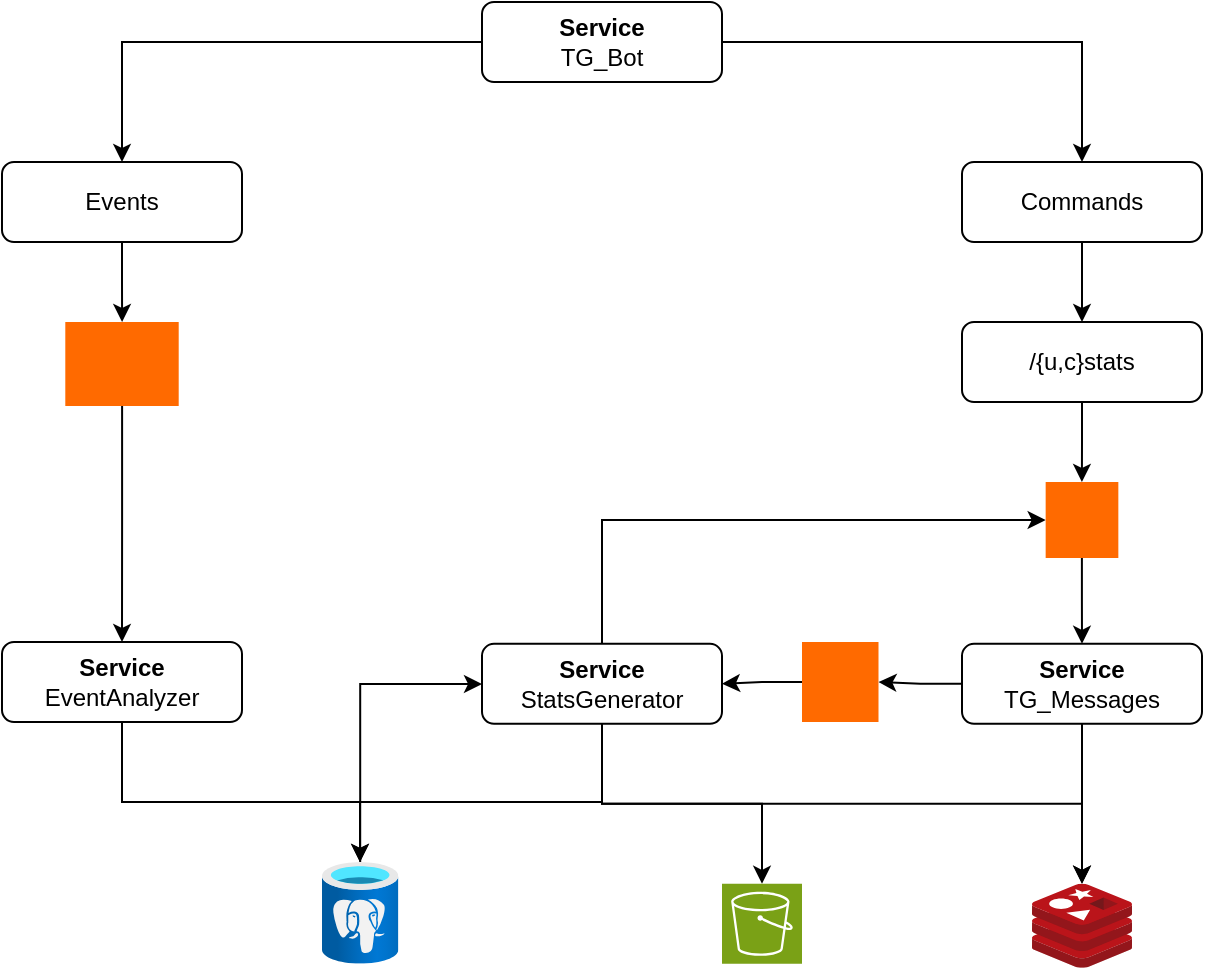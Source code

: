 <mxfile version="28.0.4" pages="4">
  <diagram id="zmahNxfFcVDUV5K84TIR" name="main">
    <mxGraphModel dx="1121" dy="703" grid="1" gridSize="10" guides="1" tooltips="1" connect="1" arrows="1" fold="1" page="1" pageScale="1" pageWidth="850" pageHeight="1100" math="0" shadow="0">
      <root>
        <mxCell id="0" />
        <mxCell id="1" parent="0" />
        <mxCell id="Y0L2Kmlv49VMPvW9FCw--8" style="edgeStyle=orthogonalEdgeStyle;rounded=0;orthogonalLoop=1;jettySize=auto;html=1;" parent="1" source="Y0L2Kmlv49VMPvW9FCw--2" target="Y0L2Kmlv49VMPvW9FCw--6" edge="1">
          <mxGeometry relative="1" as="geometry" />
        </mxCell>
        <mxCell id="2eTD1l17_Q6211ru71Nt-17" style="edgeStyle=orthogonalEdgeStyle;rounded=0;orthogonalLoop=1;jettySize=auto;html=1;" edge="1" parent="1" source="Y0L2Kmlv49VMPvW9FCw--2" target="Y0L2Kmlv49VMPvW9FCw--7">
          <mxGeometry relative="1" as="geometry" />
        </mxCell>
        <mxCell id="Y0L2Kmlv49VMPvW9FCw--2" value="&lt;div&gt;&lt;span style=&quot;background-color: transparent; color: light-dark(rgb(0, 0, 0), rgb(255, 255, 255));&quot;&gt;&lt;b&gt;Service&lt;/b&gt;&lt;/span&gt;&lt;/div&gt;&lt;div&gt;&lt;span style=&quot;background-color: transparent; color: light-dark(rgb(0, 0, 0), rgb(255, 255, 255));&quot;&gt;TG_Bot&lt;/span&gt;&lt;/div&gt;" style="rounded=1;whiteSpace=wrap;html=1;" parent="1" vertex="1">
          <mxGeometry x="440" y="160" width="120" height="40" as="geometry" />
        </mxCell>
        <mxCell id="n6o1OP4_so4JbpESkUQS-17" style="edgeStyle=orthogonalEdgeStyle;rounded=0;orthogonalLoop=1;jettySize=auto;html=1;" parent="1" source="Y0L2Kmlv49VMPvW9FCw--6" target="n6o1OP4_so4JbpESkUQS-15" edge="1">
          <mxGeometry relative="1" as="geometry" />
        </mxCell>
        <mxCell id="Y0L2Kmlv49VMPvW9FCw--6" value="Events" style="rounded=1;whiteSpace=wrap;html=1;" parent="1" vertex="1">
          <mxGeometry x="200" y="240" width="120" height="40" as="geometry" />
        </mxCell>
        <mxCell id="n6o1OP4_so4JbpESkUQS-51" style="edgeStyle=orthogonalEdgeStyle;rounded=0;orthogonalLoop=1;jettySize=auto;html=1;" parent="1" source="Y0L2Kmlv49VMPvW9FCw--7" target="Y0L2Kmlv49VMPvW9FCw--13" edge="1">
          <mxGeometry relative="1" as="geometry" />
        </mxCell>
        <mxCell id="Y0L2Kmlv49VMPvW9FCw--7" value="Commands" style="rounded=1;whiteSpace=wrap;html=1;" parent="1" vertex="1">
          <mxGeometry x="680" y="240" width="120" height="40" as="geometry" />
        </mxCell>
        <mxCell id="n6o1OP4_so4JbpESkUQS-52" style="edgeStyle=orthogonalEdgeStyle;rounded=0;orthogonalLoop=1;jettySize=auto;html=1;" parent="1" source="Y0L2Kmlv49VMPvW9FCw--13" target="n6o1OP4_so4JbpESkUQS-47" edge="1">
          <mxGeometry relative="1" as="geometry" />
        </mxCell>
        <mxCell id="Y0L2Kmlv49VMPvW9FCw--13" value="/{u,c}stats" style="rounded=1;whiteSpace=wrap;html=1;" parent="1" vertex="1">
          <mxGeometry x="680" y="320" width="120" height="40" as="geometry" />
        </mxCell>
        <mxCell id="n6o1OP4_so4JbpESkUQS-65" style="edgeStyle=orthogonalEdgeStyle;rounded=0;orthogonalLoop=1;jettySize=auto;html=1;" parent="1" source="Y0L2Kmlv49VMPvW9FCw--18" target="n6o1OP4_so4JbpESkUQS-13" edge="1">
          <mxGeometry relative="1" as="geometry">
            <Array as="points">
              <mxPoint x="500" y="560.91" />
              <mxPoint x="740" y="560.91" />
            </Array>
          </mxGeometry>
        </mxCell>
        <mxCell id="n6o1OP4_so4JbpESkUQS-70" style="edgeStyle=orthogonalEdgeStyle;rounded=0;orthogonalLoop=1;jettySize=auto;html=1;" parent="1" source="Y0L2Kmlv49VMPvW9FCw--18" target="n6o1OP4_so4JbpESkUQS-47" edge="1">
          <mxGeometry relative="1" as="geometry">
            <Array as="points">
              <mxPoint x="500" y="419" />
            </Array>
          </mxGeometry>
        </mxCell>
        <mxCell id="2eTD1l17_Q6211ru71Nt-6" style="edgeStyle=orthogonalEdgeStyle;rounded=0;orthogonalLoop=1;jettySize=auto;html=1;" edge="1" parent="1" source="Y0L2Kmlv49VMPvW9FCw--18" target="2eTD1l17_Q6211ru71Nt-1">
          <mxGeometry relative="1" as="geometry" />
        </mxCell>
        <mxCell id="2eTD1l17_Q6211ru71Nt-16" style="edgeStyle=orthogonalEdgeStyle;rounded=0;orthogonalLoop=1;jettySize=auto;html=1;" edge="1" parent="1" source="Y0L2Kmlv49VMPvW9FCw--18" target="n6o1OP4_so4JbpESkUQS-40">
          <mxGeometry relative="1" as="geometry">
            <Array as="points">
              <mxPoint x="500" y="560" />
              <mxPoint x="379" y="560" />
            </Array>
          </mxGeometry>
        </mxCell>
        <mxCell id="Y0L2Kmlv49VMPvW9FCw--18" value="&lt;div&gt;&lt;b&gt;Service&lt;/b&gt;&lt;/div&gt;StatsGenerator" style="rounded=1;whiteSpace=wrap;html=1;" parent="1" vertex="1">
          <mxGeometry x="440" y="480.91" width="120" height="40" as="geometry" />
        </mxCell>
        <mxCell id="n6o1OP4_so4JbpESkUQS-13" value="" style="image;sketch=0;aspect=fixed;html=1;points=[];align=center;fontSize=12;image=img/lib/mscae/Cache_Redis_Product.svg;" parent="1" vertex="1">
          <mxGeometry x="715" y="600.91" width="50" height="42" as="geometry" />
        </mxCell>
        <mxCell id="2eTD1l17_Q6211ru71Nt-3" style="edgeStyle=orthogonalEdgeStyle;rounded=0;orthogonalLoop=1;jettySize=auto;html=1;" edge="1" parent="1" source="n6o1OP4_so4JbpESkUQS-15" target="2eTD1l17_Q6211ru71Nt-2">
          <mxGeometry relative="1" as="geometry" />
        </mxCell>
        <mxCell id="n6o1OP4_so4JbpESkUQS-15" value="" style="points=[];aspect=fixed;html=1;align=center;shadow=0;dashed=0;fillColor=#FF6A00;strokeColor=none;shape=mxgraph.alibaba_cloud.kafka;" parent="1" vertex="1">
          <mxGeometry x="231.65" y="320" width="56.7" height="42" as="geometry" />
        </mxCell>
        <mxCell id="2eTD1l17_Q6211ru71Nt-15" style="edgeStyle=orthogonalEdgeStyle;rounded=0;orthogonalLoop=1;jettySize=auto;html=1;" edge="1" parent="1" source="n6o1OP4_so4JbpESkUQS-40" target="Y0L2Kmlv49VMPvW9FCw--18">
          <mxGeometry relative="1" as="geometry">
            <Array as="points">
              <mxPoint x="379" y="501" />
            </Array>
          </mxGeometry>
        </mxCell>
        <mxCell id="n6o1OP4_so4JbpESkUQS-40" value="" style="image;aspect=fixed;html=1;points=[];align=center;fontSize=12;image=img/lib/azure2/databases/Azure_Database_PostgreSQL_Server.svg;" parent="1" vertex="1">
          <mxGeometry x="360" y="590" width="38.18" height="50.91" as="geometry" />
        </mxCell>
        <mxCell id="n6o1OP4_so4JbpESkUQS-53" style="edgeStyle=orthogonalEdgeStyle;rounded=0;orthogonalLoop=1;jettySize=auto;html=1;" parent="1" source="n6o1OP4_so4JbpESkUQS-47" target="n6o1OP4_so4JbpESkUQS-49" edge="1">
          <mxGeometry relative="1" as="geometry" />
        </mxCell>
        <mxCell id="n6o1OP4_so4JbpESkUQS-47" value="" style="points=[];aspect=fixed;html=1;align=center;shadow=0;dashed=0;fillColor=#FF6A00;strokeColor=none;shape=mxgraph.alibaba_cloud.amqp_advanced_message_queuing_protocol;" parent="1" vertex="1">
          <mxGeometry x="721.83" y="400" width="36.34" height="38" as="geometry" />
        </mxCell>
        <mxCell id="n6o1OP4_so4JbpESkUQS-54" style="edgeStyle=orthogonalEdgeStyle;rounded=0;orthogonalLoop=1;jettySize=auto;html=1;" parent="1" source="n6o1OP4_so4JbpESkUQS-49" target="n6o1OP4_so4JbpESkUQS-13" edge="1">
          <mxGeometry relative="1" as="geometry" />
        </mxCell>
        <mxCell id="n6o1OP4_so4JbpESkUQS-61" style="edgeStyle=orthogonalEdgeStyle;rounded=0;orthogonalLoop=1;jettySize=auto;html=1;" parent="1" source="n6o1OP4_so4JbpESkUQS-49" target="n6o1OP4_so4JbpESkUQS-60" edge="1">
          <mxGeometry relative="1" as="geometry" />
        </mxCell>
        <mxCell id="n6o1OP4_so4JbpESkUQS-49" value="&lt;div&gt;&lt;b&gt;Service&lt;/b&gt;&lt;/div&gt;&lt;div&gt;TG_Messages&lt;/div&gt;" style="rounded=1;whiteSpace=wrap;html=1;" parent="1" vertex="1">
          <mxGeometry x="680" y="480.91" width="120" height="40" as="geometry" />
        </mxCell>
        <mxCell id="n6o1OP4_so4JbpESkUQS-62" style="edgeStyle=orthogonalEdgeStyle;rounded=0;orthogonalLoop=1;jettySize=auto;html=1;" parent="1" source="n6o1OP4_so4JbpESkUQS-60" target="Y0L2Kmlv49VMPvW9FCw--18" edge="1">
          <mxGeometry relative="1" as="geometry" />
        </mxCell>
        <mxCell id="n6o1OP4_so4JbpESkUQS-60" value="" style="points=[];aspect=fixed;html=1;align=center;shadow=0;dashed=0;fillColor=#FF6A00;strokeColor=none;shape=mxgraph.alibaba_cloud.amqp_advanced_message_queuing_protocol;" parent="1" vertex="1">
          <mxGeometry x="600" y="480" width="38.25" height="40" as="geometry" />
        </mxCell>
        <mxCell id="2eTD1l17_Q6211ru71Nt-1" value="" style="sketch=0;points=[[0,0,0],[0.25,0,0],[0.5,0,0],[0.75,0,0],[1,0,0],[0,1,0],[0.25,1,0],[0.5,1,0],[0.75,1,0],[1,1,0],[0,0.25,0],[0,0.5,0],[0,0.75,0],[1,0.25,0],[1,0.5,0],[1,0.75,0]];outlineConnect=0;fontColor=#232F3E;fillColor=#7AA116;strokeColor=#ffffff;dashed=0;verticalLabelPosition=bottom;verticalAlign=top;align=center;html=1;fontSize=12;fontStyle=0;aspect=fixed;shape=mxgraph.aws4.resourceIcon;resIcon=mxgraph.aws4.s3;" vertex="1" parent="1">
          <mxGeometry x="560" y="600.91" width="40" height="40" as="geometry" />
        </mxCell>
        <mxCell id="2eTD1l17_Q6211ru71Nt-18" style="edgeStyle=orthogonalEdgeStyle;rounded=0;orthogonalLoop=1;jettySize=auto;html=1;" edge="1" parent="1" source="2eTD1l17_Q6211ru71Nt-2" target="n6o1OP4_so4JbpESkUQS-40">
          <mxGeometry relative="1" as="geometry">
            <Array as="points">
              <mxPoint x="260" y="560" />
              <mxPoint x="379" y="560" />
            </Array>
          </mxGeometry>
        </mxCell>
        <mxCell id="2eTD1l17_Q6211ru71Nt-2" value="&lt;div&gt;&lt;b&gt;Service&lt;/b&gt;&lt;/div&gt;EventAnalyzer" style="rounded=1;whiteSpace=wrap;html=1;" vertex="1" parent="1">
          <mxGeometry x="200" y="480" width="120" height="40" as="geometry" />
        </mxCell>
      </root>
    </mxGraphModel>
  </diagram>
  <diagram name="Page-1" id="EKC-mdIUkYPc_bm-Lr9c">
    <mxGraphModel dx="1594" dy="838" grid="1" gridSize="10" guides="1" tooltips="1" connect="1" arrows="1" fold="1" page="1" pageScale="1" pageWidth="850" pageHeight="1100" math="0" shadow="0">
      <root>
        <mxCell id="0" />
        <mxCell id="1" parent="0" />
        <mxCell id="qtoHe8r61Ghx4PF3JYfe-4" style="edgeStyle=orthogonalEdgeStyle;rounded=0;orthogonalLoop=1;jettySize=auto;html=1;" edge="1" parent="1" source="ONTxLCWoTdR4FSLvL2pO-1" target="qtoHe8r61Ghx4PF3JYfe-2">
          <mxGeometry relative="1" as="geometry" />
        </mxCell>
        <mxCell id="qtoHe8r61Ghx4PF3JYfe-5" style="edgeStyle=orthogonalEdgeStyle;rounded=0;orthogonalLoop=1;jettySize=auto;html=1;" edge="1" parent="1" source="ONTxLCWoTdR4FSLvL2pO-1" target="qtoHe8r61Ghx4PF3JYfe-3">
          <mxGeometry relative="1" as="geometry" />
        </mxCell>
        <mxCell id="qtoHe8r61Ghx4PF3JYfe-6" style="edgeStyle=orthogonalEdgeStyle;rounded=0;orthogonalLoop=1;jettySize=auto;html=1;" edge="1" parent="1" source="ONTxLCWoTdR4FSLvL2pO-1" target="qtoHe8r61Ghx4PF3JYfe-1">
          <mxGeometry relative="1" as="geometry" />
        </mxCell>
        <mxCell id="ONTxLCWoTdR4FSLvL2pO-1" value="Telegram" style="rounded=1;whiteSpace=wrap;html=1;" vertex="1" parent="1">
          <mxGeometry x="360" y="40" width="120" height="40" as="geometry" />
        </mxCell>
        <mxCell id="qtoHe8r61Ghx4PF3JYfe-1" value="Channel" style="rounded=1;whiteSpace=wrap;html=1;" vertex="1" parent="1">
          <mxGeometry x="560" y="160" width="120" height="40" as="geometry" />
        </mxCell>
        <mxCell id="qtoHe8r61Ghx4PF3JYfe-74" value="" style="edgeStyle=orthogonalEdgeStyle;rounded=0;orthogonalLoop=1;jettySize=auto;html=1;" edge="1" parent="1" source="qtoHe8r61Ghx4PF3JYfe-2" target="qtoHe8r61Ghx4PF3JYfe-73">
          <mxGeometry relative="1" as="geometry" />
        </mxCell>
        <mxCell id="qtoHe8r61Ghx4PF3JYfe-2" value="User" style="rounded=1;whiteSpace=wrap;html=1;" vertex="1" parent="1">
          <mxGeometry x="360" y="160" width="120" height="40" as="geometry" />
        </mxCell>
        <mxCell id="qtoHe8r61Ghx4PF3JYfe-11" value="" style="edgeStyle=orthogonalEdgeStyle;rounded=0;orthogonalLoop=1;jettySize=auto;html=1;" edge="1" parent="1" source="qtoHe8r61Ghx4PF3JYfe-3" target="qtoHe8r61Ghx4PF3JYfe-10">
          <mxGeometry relative="1" as="geometry" />
        </mxCell>
        <mxCell id="qtoHe8r61Ghx4PF3JYfe-3" value="Group" style="rounded=1;whiteSpace=wrap;html=1;" vertex="1" parent="1">
          <mxGeometry x="160" y="160" width="120" height="40" as="geometry" />
        </mxCell>
        <mxCell id="qtoHe8r61Ghx4PF3JYfe-7" value="/uGroupsStats" style="rounded=1;whiteSpace=wrap;html=1;align=left;" vertex="1" parent="1">
          <mxGeometry x="720" y="260" width="80" height="20" as="geometry" />
        </mxCell>
        <mxCell id="qtoHe8r61Ghx4PF3JYfe-8" value="/uGroupStat" style="rounded=1;whiteSpace=wrap;html=1;align=left;" vertex="1" parent="1">
          <mxGeometry x="720" y="240" width="80" height="20" as="geometry" />
        </mxCell>
        <mxCell id="qtoHe8r61Ghx4PF3JYfe-9" value="/uGroupStat" style="rounded=1;whiteSpace=wrap;html=1;align=left;" vertex="1" parent="1">
          <mxGeometry x="720" y="280" width="80" height="20" as="geometry" />
        </mxCell>
        <mxCell id="qtoHe8r61Ghx4PF3JYfe-13" value="" style="edgeStyle=orthogonalEdgeStyle;rounded=0;orthogonalLoop=1;jettySize=auto;html=1;" edge="1" parent="1" source="qtoHe8r61Ghx4PF3JYfe-10" target="qtoHe8r61Ghx4PF3JYfe-12">
          <mxGeometry relative="1" as="geometry" />
        </mxCell>
        <mxCell id="qtoHe8r61Ghx4PF3JYfe-15" style="edgeStyle=orthogonalEdgeStyle;rounded=0;orthogonalLoop=1;jettySize=auto;html=1;" edge="1" parent="1" source="qtoHe8r61Ghx4PF3JYfe-10" target="qtoHe8r61Ghx4PF3JYfe-14">
          <mxGeometry relative="1" as="geometry" />
        </mxCell>
        <mxCell id="qtoHe8r61Ghx4PF3JYfe-10" value="MSG" style="rhombus;whiteSpace=wrap;html=1;rounded=1;" vertex="1" parent="1">
          <mxGeometry x="200" y="240" width="40" height="40" as="geometry" />
        </mxCell>
        <mxCell id="qtoHe8r61Ghx4PF3JYfe-71" style="edgeStyle=orthogonalEdgeStyle;rounded=0;orthogonalLoop=1;jettySize=auto;html=1;" edge="1" parent="1" source="qtoHe8r61Ghx4PF3JYfe-12" target="qtoHe8r61Ghx4PF3JYfe-26">
          <mxGeometry relative="1" as="geometry" />
        </mxCell>
        <mxCell id="qtoHe8r61Ghx4PF3JYfe-12" value="Text" style="whiteSpace=wrap;html=1;rounded=1;" vertex="1" parent="1">
          <mxGeometry x="40" y="240" width="120" height="40" as="geometry" />
        </mxCell>
        <mxCell id="qtoHe8r61Ghx4PF3JYfe-70" style="edgeStyle=orthogonalEdgeStyle;rounded=0;orthogonalLoop=1;jettySize=auto;html=1;" edge="1" parent="1" source="qtoHe8r61Ghx4PF3JYfe-14" target="qtoHe8r61Ghx4PF3JYfe-26">
          <mxGeometry relative="1" as="geometry">
            <Array as="points">
              <mxPoint x="220" y="500" />
              <mxPoint x="20" y="500" />
              <mxPoint x="20" y="655" />
            </Array>
          </mxGeometry>
        </mxCell>
        <mxCell id="qtoHe8r61Ghx4PF3JYfe-14" value="Media" style="whiteSpace=wrap;html=1;rounded=1;" vertex="1" parent="1">
          <mxGeometry x="160" y="320" width="120" height="40" as="geometry" />
        </mxCell>
        <mxCell id="qtoHe8r61Ghx4PF3JYfe-16" value="GroupMessage" style="shape=table;startSize=30;container=1;collapsible=1;childLayout=tableLayout;fixedRows=1;rowLines=0;fontStyle=1;align=center;resizeLast=1;html=1;" vertex="1" parent="1">
          <mxGeometry x="40" y="520" width="180" height="150" as="geometry" />
        </mxCell>
        <mxCell id="qtoHe8r61Ghx4PF3JYfe-17" value="" style="shape=tableRow;horizontal=0;startSize=0;swimlaneHead=0;swimlaneBody=0;fillColor=none;collapsible=0;dropTarget=0;points=[[0,0.5],[1,0.5]];portConstraint=eastwest;top=0;left=0;right=0;bottom=1;" vertex="1" parent="qtoHe8r61Ghx4PF3JYfe-16">
          <mxGeometry y="30" width="180" height="30" as="geometry" />
        </mxCell>
        <mxCell id="qtoHe8r61Ghx4PF3JYfe-18" value="PK" style="shape=partialRectangle;connectable=0;fillColor=none;top=0;left=0;bottom=0;right=0;fontStyle=1;overflow=hidden;whiteSpace=wrap;html=1;" vertex="1" parent="qtoHe8r61Ghx4PF3JYfe-17">
          <mxGeometry width="30" height="30" as="geometry">
            <mxRectangle width="30" height="30" as="alternateBounds" />
          </mxGeometry>
        </mxCell>
        <mxCell id="qtoHe8r61Ghx4PF3JYfe-19" value="chat_id" style="shape=partialRectangle;connectable=0;fillColor=none;top=0;left=0;bottom=0;right=0;align=left;spacingLeft=6;fontStyle=5;overflow=hidden;whiteSpace=wrap;html=1;" vertex="1" parent="qtoHe8r61Ghx4PF3JYfe-17">
          <mxGeometry x="30" width="150" height="30" as="geometry">
            <mxRectangle width="150" height="30" as="alternateBounds" />
          </mxGeometry>
        </mxCell>
        <mxCell id="qtoHe8r61Ghx4PF3JYfe-20" value="" style="shape=tableRow;horizontal=0;startSize=0;swimlaneHead=0;swimlaneBody=0;fillColor=none;collapsible=0;dropTarget=0;points=[[0,0.5],[1,0.5]];portConstraint=eastwest;top=0;left=0;right=0;bottom=0;" vertex="1" parent="qtoHe8r61Ghx4PF3JYfe-16">
          <mxGeometry y="60" width="180" height="30" as="geometry" />
        </mxCell>
        <mxCell id="qtoHe8r61Ghx4PF3JYfe-21" value="FK" style="shape=partialRectangle;connectable=0;fillColor=none;top=0;left=0;bottom=0;right=0;editable=1;overflow=hidden;whiteSpace=wrap;html=1;" vertex="1" parent="qtoHe8r61Ghx4PF3JYfe-20">
          <mxGeometry width="30" height="30" as="geometry">
            <mxRectangle width="30" height="30" as="alternateBounds" />
          </mxGeometry>
        </mxCell>
        <mxCell id="qtoHe8r61Ghx4PF3JYfe-22" value="user" style="shape=partialRectangle;connectable=0;fillColor=none;top=0;left=0;bottom=0;right=0;align=left;spacingLeft=6;overflow=hidden;whiteSpace=wrap;html=1;" vertex="1" parent="qtoHe8r61Ghx4PF3JYfe-20">
          <mxGeometry x="30" width="150" height="30" as="geometry">
            <mxRectangle width="150" height="30" as="alternateBounds" />
          </mxGeometry>
        </mxCell>
        <mxCell id="qtoHe8r61Ghx4PF3JYfe-23" value="" style="shape=tableRow;horizontal=0;startSize=0;swimlaneHead=0;swimlaneBody=0;fillColor=none;collapsible=0;dropTarget=0;points=[[0,0.5],[1,0.5]];portConstraint=eastwest;top=0;left=0;right=0;bottom=0;" vertex="1" parent="qtoHe8r61Ghx4PF3JYfe-16">
          <mxGeometry y="90" width="180" height="30" as="geometry" />
        </mxCell>
        <mxCell id="qtoHe8r61Ghx4PF3JYfe-24" value="" style="shape=partialRectangle;connectable=0;fillColor=none;top=0;left=0;bottom=0;right=0;editable=1;overflow=hidden;whiteSpace=wrap;html=1;" vertex="1" parent="qtoHe8r61Ghx4PF3JYfe-23">
          <mxGeometry width="30" height="30" as="geometry">
            <mxRectangle width="30" height="30" as="alternateBounds" />
          </mxGeometry>
        </mxCell>
        <mxCell id="qtoHe8r61Ghx4PF3JYfe-25" value="message_id" style="shape=partialRectangle;connectable=0;fillColor=none;top=0;left=0;bottom=0;right=0;align=left;spacingLeft=6;overflow=hidden;whiteSpace=wrap;html=1;" vertex="1" parent="qtoHe8r61Ghx4PF3JYfe-23">
          <mxGeometry x="30" width="150" height="30" as="geometry">
            <mxRectangle width="150" height="30" as="alternateBounds" />
          </mxGeometry>
        </mxCell>
        <mxCell id="qtoHe8r61Ghx4PF3JYfe-26" value="" style="shape=tableRow;horizontal=0;startSize=0;swimlaneHead=0;swimlaneBody=0;fillColor=none;collapsible=0;dropTarget=0;points=[[0,0.5],[1,0.5]];portConstraint=eastwest;top=0;left=0;right=0;bottom=0;" vertex="1" parent="qtoHe8r61Ghx4PF3JYfe-16">
          <mxGeometry y="120" width="180" height="30" as="geometry" />
        </mxCell>
        <mxCell id="qtoHe8r61Ghx4PF3JYfe-27" value="" style="shape=partialRectangle;connectable=0;fillColor=none;top=0;left=0;bottom=0;right=0;editable=1;overflow=hidden;whiteSpace=wrap;html=1;" vertex="1" parent="qtoHe8r61Ghx4PF3JYfe-26">
          <mxGeometry width="30" height="30" as="geometry">
            <mxRectangle width="30" height="30" as="alternateBounds" />
          </mxGeometry>
        </mxCell>
        <mxCell id="qtoHe8r61Ghx4PF3JYfe-28" value="message_type" style="shape=partialRectangle;connectable=0;fillColor=none;top=0;left=0;bottom=0;right=0;align=left;spacingLeft=6;overflow=hidden;whiteSpace=wrap;html=1;" vertex="1" parent="qtoHe8r61Ghx4PF3JYfe-26">
          <mxGeometry x="30" width="150" height="30" as="geometry">
            <mxRectangle width="150" height="30" as="alternateBounds" />
          </mxGeometry>
        </mxCell>
        <mxCell id="qtoHe8r61Ghx4PF3JYfe-29" value="User" style="shape=table;startSize=30;container=1;collapsible=1;childLayout=tableLayout;fixedRows=1;rowLines=0;fontStyle=1;align=center;resizeLast=1;html=1;" vertex="1" parent="1">
          <mxGeometry x="280" y="680" width="180" height="180" as="geometry" />
        </mxCell>
        <mxCell id="qtoHe8r61Ghx4PF3JYfe-30" value="" style="shape=tableRow;horizontal=0;startSize=0;swimlaneHead=0;swimlaneBody=0;fillColor=none;collapsible=0;dropTarget=0;points=[[0,0.5],[1,0.5]];portConstraint=eastwest;top=0;left=0;right=0;bottom=1;" vertex="1" parent="qtoHe8r61Ghx4PF3JYfe-29">
          <mxGeometry y="30" width="180" height="30" as="geometry" />
        </mxCell>
        <mxCell id="qtoHe8r61Ghx4PF3JYfe-31" value="PK" style="shape=partialRectangle;connectable=0;fillColor=none;top=0;left=0;bottom=0;right=0;fontStyle=1;overflow=hidden;whiteSpace=wrap;html=1;" vertex="1" parent="qtoHe8r61Ghx4PF3JYfe-30">
          <mxGeometry width="30" height="30" as="geometry">
            <mxRectangle width="30" height="30" as="alternateBounds" />
          </mxGeometry>
        </mxCell>
        <mxCell id="qtoHe8r61Ghx4PF3JYfe-32" value="&lt;span style=&quot;font-weight: 400;&quot;&gt;chat_id&lt;/span&gt;" style="shape=partialRectangle;connectable=0;fillColor=none;top=0;left=0;bottom=0;right=0;align=left;spacingLeft=6;fontStyle=5;overflow=hidden;whiteSpace=wrap;html=1;" vertex="1" parent="qtoHe8r61Ghx4PF3JYfe-30">
          <mxGeometry x="30" width="150" height="30" as="geometry">
            <mxRectangle width="150" height="30" as="alternateBounds" />
          </mxGeometry>
        </mxCell>
        <mxCell id="qtoHe8r61Ghx4PF3JYfe-43" style="shape=tableRow;horizontal=0;startSize=0;swimlaneHead=0;swimlaneBody=0;fillColor=none;collapsible=0;dropTarget=0;points=[[0,0.5],[1,0.5]];portConstraint=eastwest;top=0;left=0;right=0;bottom=0;" vertex="1" parent="qtoHe8r61Ghx4PF3JYfe-29">
          <mxGeometry y="60" width="180" height="30" as="geometry" />
        </mxCell>
        <mxCell id="qtoHe8r61Ghx4PF3JYfe-44" style="shape=partialRectangle;connectable=0;fillColor=none;top=0;left=0;bottom=0;right=0;editable=1;overflow=hidden;whiteSpace=wrap;html=1;" vertex="1" parent="qtoHe8r61Ghx4PF3JYfe-43">
          <mxGeometry width="30" height="30" as="geometry">
            <mxRectangle width="30" height="30" as="alternateBounds" />
          </mxGeometry>
        </mxCell>
        <mxCell id="qtoHe8r61Ghx4PF3JYfe-45" value="username" style="shape=partialRectangle;connectable=0;fillColor=none;top=0;left=0;bottom=0;right=0;align=left;spacingLeft=6;overflow=hidden;whiteSpace=wrap;html=1;" vertex="1" parent="qtoHe8r61Ghx4PF3JYfe-43">
          <mxGeometry x="30" width="150" height="30" as="geometry">
            <mxRectangle width="150" height="30" as="alternateBounds" />
          </mxGeometry>
        </mxCell>
        <mxCell id="qtoHe8r61Ghx4PF3JYfe-33" value="" style="shape=tableRow;horizontal=0;startSize=0;swimlaneHead=0;swimlaneBody=0;fillColor=none;collapsible=0;dropTarget=0;points=[[0,0.5],[1,0.5]];portConstraint=eastwest;top=0;left=0;right=0;bottom=0;" vertex="1" parent="qtoHe8r61Ghx4PF3JYfe-29">
          <mxGeometry y="90" width="180" height="30" as="geometry" />
        </mxCell>
        <mxCell id="qtoHe8r61Ghx4PF3JYfe-34" value="" style="shape=partialRectangle;connectable=0;fillColor=none;top=0;left=0;bottom=0;right=0;editable=1;overflow=hidden;whiteSpace=wrap;html=1;" vertex="1" parent="qtoHe8r61Ghx4PF3JYfe-33">
          <mxGeometry width="30" height="30" as="geometry">
            <mxRectangle width="30" height="30" as="alternateBounds" />
          </mxGeometry>
        </mxCell>
        <mxCell id="qtoHe8r61Ghx4PF3JYfe-35" value="first_name" style="shape=partialRectangle;connectable=0;fillColor=none;top=0;left=0;bottom=0;right=0;align=left;spacingLeft=6;overflow=hidden;whiteSpace=wrap;html=1;" vertex="1" parent="qtoHe8r61Ghx4PF3JYfe-33">
          <mxGeometry x="30" width="150" height="30" as="geometry">
            <mxRectangle width="150" height="30" as="alternateBounds" />
          </mxGeometry>
        </mxCell>
        <mxCell id="qtoHe8r61Ghx4PF3JYfe-36" value="" style="shape=tableRow;horizontal=0;startSize=0;swimlaneHead=0;swimlaneBody=0;fillColor=none;collapsible=0;dropTarget=0;points=[[0,0.5],[1,0.5]];portConstraint=eastwest;top=0;left=0;right=0;bottom=0;" vertex="1" parent="qtoHe8r61Ghx4PF3JYfe-29">
          <mxGeometry y="120" width="180" height="30" as="geometry" />
        </mxCell>
        <mxCell id="qtoHe8r61Ghx4PF3JYfe-37" value="" style="shape=partialRectangle;connectable=0;fillColor=none;top=0;left=0;bottom=0;right=0;editable=1;overflow=hidden;whiteSpace=wrap;html=1;" vertex="1" parent="qtoHe8r61Ghx4PF3JYfe-36">
          <mxGeometry width="30" height="30" as="geometry">
            <mxRectangle width="30" height="30" as="alternateBounds" />
          </mxGeometry>
        </mxCell>
        <mxCell id="qtoHe8r61Ghx4PF3JYfe-38" value="middle_name" style="shape=partialRectangle;connectable=0;fillColor=none;top=0;left=0;bottom=0;right=0;align=left;spacingLeft=6;overflow=hidden;whiteSpace=wrap;html=1;" vertex="1" parent="qtoHe8r61Ghx4PF3JYfe-36">
          <mxGeometry x="30" width="150" height="30" as="geometry">
            <mxRectangle width="150" height="30" as="alternateBounds" />
          </mxGeometry>
        </mxCell>
        <mxCell id="qtoHe8r61Ghx4PF3JYfe-39" value="" style="shape=tableRow;horizontal=0;startSize=0;swimlaneHead=0;swimlaneBody=0;fillColor=none;collapsible=0;dropTarget=0;points=[[0,0.5],[1,0.5]];portConstraint=eastwest;top=0;left=0;right=0;bottom=0;" vertex="1" parent="qtoHe8r61Ghx4PF3JYfe-29">
          <mxGeometry y="150" width="180" height="30" as="geometry" />
        </mxCell>
        <mxCell id="qtoHe8r61Ghx4PF3JYfe-40" value="" style="shape=partialRectangle;connectable=0;fillColor=none;top=0;left=0;bottom=0;right=0;editable=1;overflow=hidden;whiteSpace=wrap;html=1;" vertex="1" parent="qtoHe8r61Ghx4PF3JYfe-39">
          <mxGeometry width="30" height="30" as="geometry">
            <mxRectangle width="30" height="30" as="alternateBounds" />
          </mxGeometry>
        </mxCell>
        <mxCell id="qtoHe8r61Ghx4PF3JYfe-41" value="fullname" style="shape=partialRectangle;connectable=0;fillColor=none;top=0;left=0;bottom=0;right=0;align=left;spacingLeft=6;overflow=hidden;whiteSpace=wrap;html=1;" vertex="1" parent="qtoHe8r61Ghx4PF3JYfe-39">
          <mxGeometry x="30" width="150" height="30" as="geometry">
            <mxRectangle width="150" height="30" as="alternateBounds" />
          </mxGeometry>
        </mxCell>
        <mxCell id="qtoHe8r61Ghx4PF3JYfe-42" style="edgeStyle=orthogonalEdgeStyle;rounded=0;orthogonalLoop=1;jettySize=auto;html=1;" edge="1" parent="1" source="qtoHe8r61Ghx4PF3JYfe-20" target="qtoHe8r61Ghx4PF3JYfe-29">
          <mxGeometry relative="1" as="geometry" />
        </mxCell>
        <mxCell id="qtoHe8r61Ghx4PF3JYfe-52" value="Message" style="shape=table;startSize=30;container=1;collapsible=1;childLayout=tableLayout;fixedRows=1;rowLines=0;fontStyle=1;align=center;resizeLast=1;html=1;fillColor=#f8cecc;strokeColor=#b85450;" vertex="1" parent="1">
          <mxGeometry x="40" y="760" width="180" height="60" as="geometry" />
        </mxCell>
        <mxCell id="qtoHe8r61Ghx4PF3JYfe-53" value="" style="shape=tableRow;horizontal=0;startSize=0;swimlaneHead=0;swimlaneBody=0;fillColor=none;collapsible=0;dropTarget=0;points=[[0,0.5],[1,0.5]];portConstraint=eastwest;top=0;left=0;right=0;bottom=1;" vertex="1" parent="qtoHe8r61Ghx4PF3JYfe-52">
          <mxGeometry y="30" width="180" height="30" as="geometry" />
        </mxCell>
        <mxCell id="qtoHe8r61Ghx4PF3JYfe-54" value="PK" style="shape=partialRectangle;connectable=0;fillColor=none;top=0;left=0;bottom=0;right=0;fontStyle=1;overflow=hidden;whiteSpace=wrap;html=1;" vertex="1" parent="qtoHe8r61Ghx4PF3JYfe-53">
          <mxGeometry width="30" height="30" as="geometry">
            <mxRectangle width="30" height="30" as="alternateBounds" />
          </mxGeometry>
        </mxCell>
        <mxCell id="qtoHe8r61Ghx4PF3JYfe-55" value="&lt;span style=&quot;font-weight: 400;&quot;&gt;chat_id&lt;/span&gt;" style="shape=partialRectangle;connectable=0;fillColor=none;top=0;left=0;bottom=0;right=0;align=left;spacingLeft=6;fontStyle=5;overflow=hidden;whiteSpace=wrap;html=1;" vertex="1" parent="qtoHe8r61Ghx4PF3JYfe-53">
          <mxGeometry x="30" width="150" height="30" as="geometry">
            <mxRectangle width="150" height="30" as="alternateBounds" />
          </mxGeometry>
        </mxCell>
        <mxCell id="qtoHe8r61Ghx4PF3JYfe-69" style="edgeStyle=orthogonalEdgeStyle;rounded=0;orthogonalLoop=1;jettySize=auto;html=1;" edge="1" parent="1" source="qtoHe8r61Ghx4PF3JYfe-23" target="qtoHe8r61Ghx4PF3JYfe-52">
          <mxGeometry relative="1" as="geometry">
            <Array as="points">
              <mxPoint x="240" y="625" />
              <mxPoint x="240" y="700" />
              <mxPoint x="130" y="700" />
            </Array>
          </mxGeometry>
        </mxCell>
        <mxCell id="qtoHe8r61Ghx4PF3JYfe-72" value="/uGroupList" style="rounded=1;whiteSpace=wrap;html=1;align=left;" vertex="1" parent="1">
          <mxGeometry x="720" y="360" width="80" height="20" as="geometry" />
        </mxCell>
        <mxCell id="qtoHe8r61Ghx4PF3JYfe-76" value="" style="edgeStyle=orthogonalEdgeStyle;rounded=0;orthogonalLoop=1;jettySize=auto;html=1;" edge="1" parent="1" source="qtoHe8r61Ghx4PF3JYfe-73" target="qtoHe8r61Ghx4PF3JYfe-75">
          <mxGeometry relative="1" as="geometry" />
        </mxCell>
        <mxCell id="qtoHe8r61Ghx4PF3JYfe-78" value="" style="edgeStyle=orthogonalEdgeStyle;rounded=0;orthogonalLoop=1;jettySize=auto;html=1;" edge="1" parent="1" source="qtoHe8r61Ghx4PF3JYfe-73" target="qtoHe8r61Ghx4PF3JYfe-77">
          <mxGeometry relative="1" as="geometry" />
        </mxCell>
        <mxCell id="qtoHe8r61Ghx4PF3JYfe-73" value="Routers" style="rhombus;whiteSpace=wrap;html=1;rounded=1;" vertex="1" parent="1">
          <mxGeometry x="380" y="260" width="80" height="80" as="geometry" />
        </mxCell>
        <mxCell id="qtoHe8r61Ghx4PF3JYfe-75" value="Posts" style="whiteSpace=wrap;html=1;rounded=1;" vertex="1" parent="1">
          <mxGeometry x="480" y="360" width="120" height="40" as="geometry" />
        </mxCell>
        <mxCell id="qtoHe8r61Ghx4PF3JYfe-77" value="Groups" style="whiteSpace=wrap;html=1;rounded=1;" vertex="1" parent="1">
          <mxGeometry x="360" y="440" width="120" height="40" as="geometry" />
        </mxCell>
      </root>
    </mxGraphModel>
  </diagram>
  <diagram id="Ipo8nV7sRFfGou8ADLw_" name="Page-2">
    <mxGraphModel dx="1382" dy="838" grid="1" gridSize="10" guides="1" tooltips="1" connect="1" arrows="1" fold="1" page="1" pageScale="1" pageWidth="850" pageHeight="1100" math="0" shadow="0">
      <root>
        <mxCell id="0" />
        <mxCell id="1" parent="0" />
        <mxCell id="2OOIck3HVthR93BtngaM-50" value="Message" style="shape=table;startSize=30;container=1;collapsible=1;childLayout=tableLayout;fixedRows=1;rowLines=0;fontStyle=1;align=center;resizeLast=1;html=1;fillColor=#d5e8d4;strokeColor=#82b366;" parent="1" vertex="1">
          <mxGeometry x="200" width="120" height="180" as="geometry" />
        </mxCell>
        <mxCell id="AXjf84ZDlVqvSEEWTqCS-91" style="shape=tableRow;horizontal=0;startSize=0;swimlaneHead=0;swimlaneBody=0;fillColor=none;collapsible=0;dropTarget=0;points=[[0,0.5],[1,0.5]];portConstraint=eastwest;top=0;left=0;right=0;bottom=1;" parent="2OOIck3HVthR93BtngaM-50" vertex="1">
          <mxGeometry y="30" width="120" height="30" as="geometry" />
        </mxCell>
        <mxCell id="AXjf84ZDlVqvSEEWTqCS-92" value="PK" style="shape=partialRectangle;connectable=0;fillColor=none;top=0;left=0;bottom=0;right=0;fontStyle=1;overflow=hidden;whiteSpace=wrap;html=1;" parent="AXjf84ZDlVqvSEEWTqCS-91" vertex="1">
          <mxGeometry width="30" height="30" as="geometry">
            <mxRectangle width="30" height="30" as="alternateBounds" />
          </mxGeometry>
        </mxCell>
        <mxCell id="AXjf84ZDlVqvSEEWTqCS-93" value="id" style="shape=partialRectangle;connectable=0;fillColor=none;top=0;left=0;bottom=0;right=0;align=left;spacingLeft=6;fontStyle=5;overflow=hidden;whiteSpace=wrap;html=1;" parent="AXjf84ZDlVqvSEEWTqCS-91" vertex="1">
          <mxGeometry x="30" width="90" height="30" as="geometry">
            <mxRectangle width="90" height="30" as="alternateBounds" />
          </mxGeometry>
        </mxCell>
        <mxCell id="2OOIck3HVthR93BtngaM-51" value="" style="shape=tableRow;horizontal=0;startSize=0;swimlaneHead=0;swimlaneBody=0;fillColor=none;collapsible=0;dropTarget=0;points=[[0,0.5],[1,0.5]];portConstraint=eastwest;top=0;left=0;right=0;bottom=1;" parent="2OOIck3HVthR93BtngaM-50" vertex="1">
          <mxGeometry y="60" width="120" height="30" as="geometry" />
        </mxCell>
        <mxCell id="2OOIck3HVthR93BtngaM-52" value="" style="shape=partialRectangle;connectable=0;fillColor=none;top=0;left=0;bottom=0;right=0;fontStyle=1;overflow=hidden;whiteSpace=wrap;html=1;" parent="2OOIck3HVthR93BtngaM-51" vertex="1">
          <mxGeometry width="30" height="30" as="geometry">
            <mxRectangle width="30" height="30" as="alternateBounds" />
          </mxGeometry>
        </mxCell>
        <mxCell id="2OOIck3HVthR93BtngaM-53" value="message_id" style="shape=partialRectangle;connectable=0;fillColor=none;top=0;left=0;bottom=0;right=0;align=left;spacingLeft=6;fontStyle=5;overflow=hidden;whiteSpace=wrap;html=1;" parent="2OOIck3HVthR93BtngaM-51" vertex="1">
          <mxGeometry x="30" width="90" height="30" as="geometry">
            <mxRectangle width="90" height="30" as="alternateBounds" />
          </mxGeometry>
        </mxCell>
        <mxCell id="AXjf84ZDlVqvSEEWTqCS-141" style="shape=tableRow;horizontal=0;startSize=0;swimlaneHead=0;swimlaneBody=0;fillColor=none;collapsible=0;dropTarget=0;points=[[0,0.5],[1,0.5]];portConstraint=eastwest;top=0;left=0;right=0;bottom=1;" parent="2OOIck3HVthR93BtngaM-50" vertex="1">
          <mxGeometry y="90" width="120" height="30" as="geometry" />
        </mxCell>
        <mxCell id="AXjf84ZDlVqvSEEWTqCS-142" value=".GB" style="shape=partialRectangle;connectable=0;fillColor=none;top=0;left=0;bottom=0;right=0;fontStyle=1;overflow=hidden;whiteSpace=wrap;html=1;" parent="AXjf84ZDlVqvSEEWTqCS-141" vertex="1">
          <mxGeometry width="30" height="30" as="geometry">
            <mxRectangle width="30" height="30" as="alternateBounds" />
          </mxGeometry>
        </mxCell>
        <mxCell id="AXjf84ZDlVqvSEEWTqCS-143" value="date :: +Hour" style="shape=partialRectangle;connectable=0;fillColor=none;top=0;left=0;bottom=0;right=0;align=left;spacingLeft=6;fontStyle=5;overflow=hidden;whiteSpace=wrap;html=1;" parent="AXjf84ZDlVqvSEEWTqCS-141" vertex="1">
          <mxGeometry x="30" width="90" height="30" as="geometry">
            <mxRectangle width="90" height="30" as="alternateBounds" />
          </mxGeometry>
        </mxCell>
        <mxCell id="AXjf84ZDlVqvSEEWTqCS-31" style="shape=tableRow;horizontal=0;startSize=0;swimlaneHead=0;swimlaneBody=0;fillColor=none;collapsible=0;dropTarget=0;points=[[0,0.5],[1,0.5]];portConstraint=eastwest;top=0;left=0;right=0;bottom=1;" parent="2OOIck3HVthR93BtngaM-50" vertex="1">
          <mxGeometry y="120" width="120" height="30" as="geometry" />
        </mxCell>
        <mxCell id="AXjf84ZDlVqvSEEWTqCS-32" value="FK" style="shape=partialRectangle;connectable=0;fillColor=none;top=0;left=0;bottom=0;right=0;fontStyle=1;overflow=hidden;whiteSpace=wrap;html=1;" parent="AXjf84ZDlVqvSEEWTqCS-31" vertex="1">
          <mxGeometry width="30" height="30" as="geometry">
            <mxRectangle width="30" height="30" as="alternateBounds" />
          </mxGeometry>
        </mxCell>
        <mxCell id="AXjf84ZDlVqvSEEWTqCS-33" value="user :: O2M" style="shape=partialRectangle;connectable=0;fillColor=none;top=0;left=0;bottom=0;right=0;align=left;spacingLeft=6;fontStyle=5;overflow=hidden;whiteSpace=wrap;html=1;" parent="AXjf84ZDlVqvSEEWTqCS-31" vertex="1">
          <mxGeometry x="30" width="90" height="30" as="geometry">
            <mxRectangle width="90" height="30" as="alternateBounds" />
          </mxGeometry>
        </mxCell>
        <mxCell id="AXjf84ZDlVqvSEEWTqCS-49" style="shape=tableRow;horizontal=0;startSize=0;swimlaneHead=0;swimlaneBody=0;fillColor=none;collapsible=0;dropTarget=0;points=[[0,0.5],[1,0.5]];portConstraint=eastwest;top=0;left=0;right=0;bottom=1;" parent="2OOIck3HVthR93BtngaM-50" vertex="1">
          <mxGeometry y="150" width="120" height="30" as="geometry" />
        </mxCell>
        <mxCell id="AXjf84ZDlVqvSEEWTqCS-50" value="FK" style="shape=partialRectangle;connectable=0;fillColor=none;top=0;left=0;bottom=0;right=0;fontStyle=1;overflow=hidden;whiteSpace=wrap;html=1;" parent="AXjf84ZDlVqvSEEWTqCS-49" vertex="1">
          <mxGeometry width="30" height="30" as="geometry">
            <mxRectangle width="30" height="30" as="alternateBounds" />
          </mxGeometry>
        </mxCell>
        <mxCell id="AXjf84ZDlVqvSEEWTqCS-51" value="chat ::&amp;nbsp;&lt;span style=&quot;text-align: center; text-wrap: nowrap;&quot;&gt;O2M&lt;/span&gt;" style="shape=partialRectangle;connectable=0;fillColor=none;top=0;left=0;bottom=0;right=0;align=left;spacingLeft=6;fontStyle=5;overflow=hidden;whiteSpace=wrap;html=1;" parent="AXjf84ZDlVqvSEEWTqCS-49" vertex="1">
          <mxGeometry x="30" width="90" height="30" as="geometry">
            <mxRectangle width="90" height="30" as="alternateBounds" />
          </mxGeometry>
        </mxCell>
        <mxCell id="cAdWWxrLUBTf_IZxzowY-129" style="edgeStyle=orthogonalEdgeStyle;rounded=0;orthogonalLoop=1;jettySize=auto;html=1;" edge="1" parent="1" source="AXjf84ZDlVqvSEEWTqCS-35" target="cAdWWxrLUBTf_IZxzowY-90">
          <mxGeometry relative="1" as="geometry">
            <Array as="points">
              <mxPoint x="20" y="60" />
              <mxPoint x="20" y="435" />
            </Array>
          </mxGeometry>
        </mxCell>
        <mxCell id="AXjf84ZDlVqvSEEWTqCS-35" value="User" style="shape=table;startSize=30;container=1;collapsible=1;childLayout=tableLayout;fixedRows=1;rowLines=0;fontStyle=1;align=center;resizeLast=1;html=1;fillColor=#d5e8d4;strokeColor=#82b366;" parent="1" vertex="1">
          <mxGeometry x="40" width="120" height="120" as="geometry" />
        </mxCell>
        <mxCell id="AXjf84ZDlVqvSEEWTqCS-36" value="" style="shape=tableRow;horizontal=0;startSize=0;swimlaneHead=0;swimlaneBody=0;fillColor=none;collapsible=0;dropTarget=0;points=[[0,0.5],[1,0.5]];portConstraint=eastwest;top=0;left=0;right=0;bottom=1;" parent="AXjf84ZDlVqvSEEWTqCS-35" vertex="1">
          <mxGeometry y="30" width="120" height="30" as="geometry" />
        </mxCell>
        <mxCell id="AXjf84ZDlVqvSEEWTqCS-37" value="PK" style="shape=partialRectangle;connectable=0;fillColor=none;top=0;left=0;bottom=0;right=0;fontStyle=1;overflow=hidden;whiteSpace=wrap;html=1;" parent="AXjf84ZDlVqvSEEWTqCS-36" vertex="1">
          <mxGeometry width="30" height="30" as="geometry">
            <mxRectangle width="30" height="30" as="alternateBounds" />
          </mxGeometry>
        </mxCell>
        <mxCell id="AXjf84ZDlVqvSEEWTqCS-38" value="id" style="shape=partialRectangle;connectable=0;fillColor=none;top=0;left=0;bottom=0;right=0;align=left;spacingLeft=6;fontStyle=5;overflow=hidden;whiteSpace=wrap;html=1;" parent="AXjf84ZDlVqvSEEWTqCS-36" vertex="1">
          <mxGeometry x="30" width="90" height="30" as="geometry">
            <mxRectangle width="90" height="30" as="alternateBounds" />
          </mxGeometry>
        </mxCell>
        <mxCell id="AXjf84ZDlVqvSEEWTqCS-82" style="shape=tableRow;horizontal=0;startSize=0;swimlaneHead=0;swimlaneBody=0;fillColor=none;collapsible=0;dropTarget=0;points=[[0,0.5],[1,0.5]];portConstraint=eastwest;top=0;left=0;right=0;bottom=1;" parent="AXjf84ZDlVqvSEEWTqCS-35" vertex="1">
          <mxGeometry y="60" width="120" height="30" as="geometry" />
        </mxCell>
        <mxCell id="AXjf84ZDlVqvSEEWTqCS-83" style="shape=partialRectangle;connectable=0;fillColor=none;top=0;left=0;bottom=0;right=0;fontStyle=1;overflow=hidden;whiteSpace=wrap;html=1;" parent="AXjf84ZDlVqvSEEWTqCS-82" vertex="1">
          <mxGeometry width="30" height="30" as="geometry">
            <mxRectangle width="30" height="30" as="alternateBounds" />
          </mxGeometry>
        </mxCell>
        <mxCell id="AXjf84ZDlVqvSEEWTqCS-84" value="username" style="shape=partialRectangle;connectable=0;fillColor=none;top=0;left=0;bottom=0;right=0;align=left;spacingLeft=6;fontStyle=5;overflow=hidden;whiteSpace=wrap;html=1;" parent="AXjf84ZDlVqvSEEWTqCS-82" vertex="1">
          <mxGeometry x="30" width="90" height="30" as="geometry">
            <mxRectangle width="90" height="30" as="alternateBounds" />
          </mxGeometry>
        </mxCell>
        <mxCell id="AXjf84ZDlVqvSEEWTqCS-85" style="shape=tableRow;horizontal=0;startSize=0;swimlaneHead=0;swimlaneBody=0;fillColor=none;collapsible=0;dropTarget=0;points=[[0,0.5],[1,0.5]];portConstraint=eastwest;top=0;left=0;right=0;bottom=1;" parent="AXjf84ZDlVqvSEEWTqCS-35" vertex="1">
          <mxGeometry y="90" width="120" height="30" as="geometry" />
        </mxCell>
        <mxCell id="AXjf84ZDlVqvSEEWTqCS-86" style="shape=partialRectangle;connectable=0;fillColor=none;top=0;left=0;bottom=0;right=0;fontStyle=1;overflow=hidden;whiteSpace=wrap;html=1;" parent="AXjf84ZDlVqvSEEWTqCS-85" vertex="1">
          <mxGeometry width="30" height="30" as="geometry">
            <mxRectangle width="30" height="30" as="alternateBounds" />
          </mxGeometry>
        </mxCell>
        <mxCell id="AXjf84ZDlVqvSEEWTqCS-87" value="full_name" style="shape=partialRectangle;connectable=0;fillColor=none;top=0;left=0;bottom=0;right=0;align=left;spacingLeft=6;fontStyle=5;overflow=hidden;whiteSpace=wrap;html=1;" parent="AXjf84ZDlVqvSEEWTqCS-85" vertex="1">
          <mxGeometry x="30" width="90" height="30" as="geometry">
            <mxRectangle width="90" height="30" as="alternateBounds" />
          </mxGeometry>
        </mxCell>
        <mxCell id="AXjf84ZDlVqvSEEWTqCS-42" value="Chat" style="shape=table;startSize=30;container=1;collapsible=1;childLayout=tableLayout;fixedRows=1;rowLines=0;fontStyle=1;align=center;resizeLast=1;html=1;fillColor=#d5e8d4;strokeColor=#82b366;" parent="1" vertex="1">
          <mxGeometry x="40" y="160" width="120" height="150" as="geometry" />
        </mxCell>
        <mxCell id="AXjf84ZDlVqvSEEWTqCS-43" value="" style="shape=tableRow;horizontal=0;startSize=0;swimlaneHead=0;swimlaneBody=0;fillColor=none;collapsible=0;dropTarget=0;points=[[0,0.5],[1,0.5]];portConstraint=eastwest;top=0;left=0;right=0;bottom=1;" parent="AXjf84ZDlVqvSEEWTqCS-42" vertex="1">
          <mxGeometry y="30" width="120" height="30" as="geometry" />
        </mxCell>
        <mxCell id="AXjf84ZDlVqvSEEWTqCS-44" value="PK" style="shape=partialRectangle;connectable=0;fillColor=none;top=0;left=0;bottom=0;right=0;fontStyle=1;overflow=hidden;whiteSpace=wrap;html=1;" parent="AXjf84ZDlVqvSEEWTqCS-43" vertex="1">
          <mxGeometry width="30" height="30" as="geometry">
            <mxRectangle width="30" height="30" as="alternateBounds" />
          </mxGeometry>
        </mxCell>
        <mxCell id="AXjf84ZDlVqvSEEWTqCS-45" value="id" style="shape=partialRectangle;connectable=0;fillColor=none;top=0;left=0;bottom=0;right=0;align=left;spacingLeft=6;fontStyle=5;overflow=hidden;whiteSpace=wrap;html=1;" parent="AXjf84ZDlVqvSEEWTqCS-43" vertex="1">
          <mxGeometry x="30" width="90" height="30" as="geometry">
            <mxRectangle width="90" height="30" as="alternateBounds" />
          </mxGeometry>
        </mxCell>
        <mxCell id="AXjf84ZDlVqvSEEWTqCS-46" style="shape=tableRow;horizontal=0;startSize=0;swimlaneHead=0;swimlaneBody=0;fillColor=none;collapsible=0;dropTarget=0;points=[[0,0.5],[1,0.5]];portConstraint=eastwest;top=0;left=0;right=0;bottom=1;" parent="AXjf84ZDlVqvSEEWTqCS-42" vertex="1">
          <mxGeometry y="60" width="120" height="30" as="geometry" />
        </mxCell>
        <mxCell id="AXjf84ZDlVqvSEEWTqCS-47" value="FK" style="shape=partialRectangle;connectable=0;fillColor=none;top=0;left=0;bottom=0;right=0;fontStyle=1;overflow=hidden;whiteSpace=wrap;html=1;" parent="AXjf84ZDlVqvSEEWTqCS-46" vertex="1">
          <mxGeometry width="30" height="30" as="geometry">
            <mxRectangle width="30" height="30" as="alternateBounds" />
          </mxGeometry>
        </mxCell>
        <mxCell id="AXjf84ZDlVqvSEEWTqCS-48" value="chat_type" style="shape=partialRectangle;connectable=0;fillColor=none;top=0;left=0;bottom=0;right=0;align=left;spacingLeft=6;fontStyle=5;overflow=hidden;whiteSpace=wrap;html=1;" parent="AXjf84ZDlVqvSEEWTqCS-46" vertex="1">
          <mxGeometry x="30" width="90" height="30" as="geometry">
            <mxRectangle width="90" height="30" as="alternateBounds" />
          </mxGeometry>
        </mxCell>
        <mxCell id="AXjf84ZDlVqvSEEWTqCS-76" style="shape=tableRow;horizontal=0;startSize=0;swimlaneHead=0;swimlaneBody=0;fillColor=none;collapsible=0;dropTarget=0;points=[[0,0.5],[1,0.5]];portConstraint=eastwest;top=0;left=0;right=0;bottom=1;" parent="AXjf84ZDlVqvSEEWTqCS-42" vertex="1">
          <mxGeometry y="90" width="120" height="30" as="geometry" />
        </mxCell>
        <mxCell id="AXjf84ZDlVqvSEEWTqCS-77" style="shape=partialRectangle;connectable=0;fillColor=none;top=0;left=0;bottom=0;right=0;fontStyle=1;overflow=hidden;whiteSpace=wrap;html=1;" parent="AXjf84ZDlVqvSEEWTqCS-76" vertex="1">
          <mxGeometry width="30" height="30" as="geometry">
            <mxRectangle width="30" height="30" as="alternateBounds" />
          </mxGeometry>
        </mxCell>
        <mxCell id="AXjf84ZDlVqvSEEWTqCS-78" value="username" style="shape=partialRectangle;connectable=0;fillColor=none;top=0;left=0;bottom=0;right=0;align=left;spacingLeft=6;fontStyle=5;overflow=hidden;whiteSpace=wrap;html=1;" parent="AXjf84ZDlVqvSEEWTqCS-76" vertex="1">
          <mxGeometry x="30" width="90" height="30" as="geometry">
            <mxRectangle width="90" height="30" as="alternateBounds" />
          </mxGeometry>
        </mxCell>
        <mxCell id="1-RgtaeOHbtT6Afv6mCv-1" style="shape=tableRow;horizontal=0;startSize=0;swimlaneHead=0;swimlaneBody=0;fillColor=none;collapsible=0;dropTarget=0;points=[[0,0.5],[1,0.5]];portConstraint=eastwest;top=0;left=0;right=0;bottom=1;" vertex="1" parent="AXjf84ZDlVqvSEEWTqCS-42">
          <mxGeometry y="120" width="120" height="30" as="geometry" />
        </mxCell>
        <mxCell id="1-RgtaeOHbtT6Afv6mCv-2" style="shape=partialRectangle;connectable=0;fillColor=none;top=0;left=0;bottom=0;right=0;fontStyle=1;overflow=hidden;whiteSpace=wrap;html=1;" vertex="1" parent="1-RgtaeOHbtT6Afv6mCv-1">
          <mxGeometry width="30" height="30" as="geometry">
            <mxRectangle width="30" height="30" as="alternateBounds" />
          </mxGeometry>
        </mxCell>
        <mxCell id="1-RgtaeOHbtT6Afv6mCv-3" value="full_name" style="shape=partialRectangle;connectable=0;fillColor=none;top=0;left=0;bottom=0;right=0;align=left;spacingLeft=6;fontStyle=5;overflow=hidden;whiteSpace=wrap;html=1;" vertex="1" parent="1-RgtaeOHbtT6Afv6mCv-1">
          <mxGeometry x="30" width="90" height="30" as="geometry">
            <mxRectangle width="90" height="30" as="alternateBounds" />
          </mxGeometry>
        </mxCell>
        <mxCell id="AXjf84ZDlVqvSEEWTqCS-177" style="edgeStyle=orthogonalEdgeStyle;rounded=0;orthogonalLoop=1;jettySize=auto;html=1;" parent="1" target="AXjf84ZDlVqvSEEWTqCS-175" edge="1">
          <mxGeometry relative="1" as="geometry">
            <Array as="points">
              <mxPoint x="810" y="500" />
              <mxPoint x="810" y="580" />
            </Array>
            <mxPoint x="800" y="500" as="sourcePoint" />
          </mxGeometry>
        </mxCell>
        <mxCell id="AXjf84ZDlVqvSEEWTqCS-178" style="edgeStyle=orthogonalEdgeStyle;rounded=0;orthogonalLoop=1;jettySize=auto;html=1;" parent="1" target="AXjf84ZDlVqvSEEWTqCS-176" edge="1">
          <mxGeometry relative="1" as="geometry">
            <Array as="points">
              <mxPoint x="820" y="500" />
              <mxPoint x="820" y="620" />
            </Array>
            <mxPoint x="800" y="500" as="sourcePoint" />
          </mxGeometry>
        </mxCell>
        <mxCell id="zgVSOr6WqqbMyZBA6Yfc-17" value="UserSettings" style="shape=table;startSize=30;container=1;collapsible=1;childLayout=tableLayout;fixedRows=1;rowLines=0;fontStyle=1;align=center;resizeLast=1;html=1;fillColor=#d5e8d4;strokeColor=#82b366;" vertex="1" parent="1">
          <mxGeometry x="400" y="120" width="160" height="150" as="geometry" />
        </mxCell>
        <mxCell id="zgVSOr6WqqbMyZBA6Yfc-18" value="" style="shape=tableRow;horizontal=0;startSize=0;swimlaneHead=0;swimlaneBody=0;fillColor=none;collapsible=0;dropTarget=0;points=[[0,0.5],[1,0.5]];portConstraint=eastwest;top=0;left=0;right=0;bottom=1;" vertex="1" parent="zgVSOr6WqqbMyZBA6Yfc-17">
          <mxGeometry y="30" width="160" height="30" as="geometry" />
        </mxCell>
        <mxCell id="zgVSOr6WqqbMyZBA6Yfc-19" value="PK" style="shape=partialRectangle;connectable=0;fillColor=none;top=0;left=0;bottom=0;right=0;fontStyle=1;overflow=hidden;whiteSpace=wrap;html=1;" vertex="1" parent="zgVSOr6WqqbMyZBA6Yfc-18">
          <mxGeometry width="30" height="30" as="geometry">
            <mxRectangle width="30" height="30" as="alternateBounds" />
          </mxGeometry>
        </mxCell>
        <mxCell id="zgVSOr6WqqbMyZBA6Yfc-20" value="id" style="shape=partialRectangle;connectable=0;fillColor=none;top=0;left=0;bottom=0;right=0;align=left;spacingLeft=6;fontStyle=5;overflow=hidden;whiteSpace=wrap;html=1;" vertex="1" parent="zgVSOr6WqqbMyZBA6Yfc-18">
          <mxGeometry x="30" width="130" height="30" as="geometry">
            <mxRectangle width="130" height="30" as="alternateBounds" />
          </mxGeometry>
        </mxCell>
        <mxCell id="zgVSOr6WqqbMyZBA6Yfc-21" style="shape=tableRow;horizontal=0;startSize=0;swimlaneHead=0;swimlaneBody=0;fillColor=none;collapsible=0;dropTarget=0;points=[[0,0.5],[1,0.5]];portConstraint=eastwest;top=0;left=0;right=0;bottom=1;" vertex="1" parent="zgVSOr6WqqbMyZBA6Yfc-17">
          <mxGeometry y="60" width="160" height="30" as="geometry" />
        </mxCell>
        <mxCell id="zgVSOr6WqqbMyZBA6Yfc-22" value="@F" style="shape=partialRectangle;connectable=0;fillColor=none;top=0;left=0;bottom=0;right=0;fontStyle=1;overflow=hidden;whiteSpace=wrap;html=1;" vertex="1" parent="zgVSOr6WqqbMyZBA6Yfc-21">
          <mxGeometry width="30" height="30" as="geometry">
            <mxRectangle width="30" height="30" as="alternateBounds" />
          </mxGeometry>
        </mxCell>
        <mxCell id="zgVSOr6WqqbMyZBA6Yfc-23" value="save_message" style="shape=partialRectangle;connectable=0;fillColor=none;top=0;left=0;bottom=0;right=0;align=left;spacingLeft=6;fontStyle=5;overflow=hidden;whiteSpace=wrap;html=1;" vertex="1" parent="zgVSOr6WqqbMyZBA6Yfc-21">
          <mxGeometry x="30" width="130" height="30" as="geometry">
            <mxRectangle width="130" height="30" as="alternateBounds" />
          </mxGeometry>
        </mxCell>
        <mxCell id="zgVSOr6WqqbMyZBA6Yfc-38" style="shape=tableRow;horizontal=0;startSize=0;swimlaneHead=0;swimlaneBody=0;fillColor=none;collapsible=0;dropTarget=0;points=[[0,0.5],[1,0.5]];portConstraint=eastwest;top=0;left=0;right=0;bottom=1;" vertex="1" parent="zgVSOr6WqqbMyZBA6Yfc-17">
          <mxGeometry y="90" width="160" height="30" as="geometry" />
        </mxCell>
        <mxCell id="zgVSOr6WqqbMyZBA6Yfc-39" value="@T" style="shape=partialRectangle;connectable=0;fillColor=none;top=0;left=0;bottom=0;right=0;fontStyle=1;overflow=hidden;whiteSpace=wrap;html=1;" vertex="1" parent="zgVSOr6WqqbMyZBA6Yfc-38">
          <mxGeometry width="30" height="30" as="geometry">
            <mxRectangle width="30" height="30" as="alternateBounds" />
          </mxGeometry>
        </mxCell>
        <mxCell id="zgVSOr6WqqbMyZBA6Yfc-40" value="save_stats" style="shape=partialRectangle;connectable=0;fillColor=none;top=0;left=0;bottom=0;right=0;align=left;spacingLeft=6;fontStyle=5;overflow=hidden;whiteSpace=wrap;html=1;" vertex="1" parent="zgVSOr6WqqbMyZBA6Yfc-38">
          <mxGeometry x="30" width="130" height="30" as="geometry">
            <mxRectangle width="130" height="30" as="alternateBounds" />
          </mxGeometry>
        </mxCell>
        <mxCell id="cAdWWxrLUBTf_IZxzowY-133" style="shape=tableRow;horizontal=0;startSize=0;swimlaneHead=0;swimlaneBody=0;fillColor=#f8cecc;collapsible=0;dropTarget=0;points=[[0,0.5],[1,0.5]];portConstraint=eastwest;top=0;left=0;right=0;bottom=1;strokeColor=#b85450;" vertex="1" parent="zgVSOr6WqqbMyZBA6Yfc-17">
          <mxGeometry y="120" width="160" height="30" as="geometry" />
        </mxCell>
        <mxCell id="cAdWWxrLUBTf_IZxzowY-134" value="10" style="shape=partialRectangle;connectable=0;fillColor=none;top=0;left=0;bottom=0;right=0;fontStyle=1;overflow=hidden;whiteSpace=wrap;html=1;" vertex="1" parent="cAdWWxrLUBTf_IZxzowY-133">
          <mxGeometry width="30" height="30" as="geometry">
            <mxRectangle width="30" height="30" as="alternateBounds" />
          </mxGeometry>
        </mxCell>
        <mxCell id="cAdWWxrLUBTf_IZxzowY-135" value="stats_limit" style="shape=partialRectangle;connectable=0;fillColor=none;top=0;left=0;bottom=0;right=0;align=left;spacingLeft=6;fontStyle=5;overflow=hidden;whiteSpace=wrap;html=1;" vertex="1" parent="cAdWWxrLUBTf_IZxzowY-133">
          <mxGeometry x="30" width="130" height="30" as="geometry">
            <mxRectangle width="130" height="30" as="alternateBounds" />
          </mxGeometry>
        </mxCell>
        <mxCell id="zgVSOr6WqqbMyZBA6Yfc-42" value="MessageStats" style="shape=table;startSize=30;container=1;collapsible=1;childLayout=tableLayout;fixedRows=1;rowLines=0;fontStyle=1;align=center;resizeLast=1;html=1;fillColor=#d5e8d4;strokeColor=#82b366;" vertex="1" parent="1">
          <mxGeometry x="200" y="280" width="160" height="180" as="geometry" />
        </mxCell>
        <mxCell id="zgVSOr6WqqbMyZBA6Yfc-43" value="" style="shape=tableRow;horizontal=0;startSize=0;swimlaneHead=0;swimlaneBody=0;fillColor=none;collapsible=0;dropTarget=0;points=[[0,0.5],[1,0.5]];portConstraint=eastwest;top=0;left=0;right=0;bottom=1;" vertex="1" parent="zgVSOr6WqqbMyZBA6Yfc-42">
          <mxGeometry y="30" width="160" height="30" as="geometry" />
        </mxCell>
        <mxCell id="zgVSOr6WqqbMyZBA6Yfc-44" value="PK" style="shape=partialRectangle;connectable=0;fillColor=none;top=0;left=0;bottom=0;right=0;fontStyle=1;overflow=hidden;whiteSpace=wrap;html=1;" vertex="1" parent="zgVSOr6WqqbMyZBA6Yfc-43">
          <mxGeometry width="30" height="30" as="geometry">
            <mxRectangle width="30" height="30" as="alternateBounds" />
          </mxGeometry>
        </mxCell>
        <mxCell id="zgVSOr6WqqbMyZBA6Yfc-45" value="id" style="shape=partialRectangle;connectable=0;fillColor=none;top=0;left=0;bottom=0;right=0;align=left;spacingLeft=6;fontStyle=5;overflow=hidden;whiteSpace=wrap;html=1;" vertex="1" parent="zgVSOr6WqqbMyZBA6Yfc-43">
          <mxGeometry x="30" width="130" height="30" as="geometry">
            <mxRectangle width="130" height="30" as="alternateBounds" />
          </mxGeometry>
        </mxCell>
        <mxCell id="zgVSOr6WqqbMyZBA6Yfc-46" style="shape=tableRow;horizontal=0;startSize=0;swimlaneHead=0;swimlaneBody=0;fillColor=none;collapsible=0;dropTarget=0;points=[[0,0.5],[1,0.5]];portConstraint=eastwest;top=0;left=0;right=0;bottom=1;" vertex="1" parent="zgVSOr6WqqbMyZBA6Yfc-42">
          <mxGeometry y="60" width="160" height="30" as="geometry" />
        </mxCell>
        <mxCell id="zgVSOr6WqqbMyZBA6Yfc-47" style="shape=partialRectangle;connectable=0;fillColor=none;top=0;left=0;bottom=0;right=0;fontStyle=1;overflow=hidden;whiteSpace=wrap;html=1;" vertex="1" parent="zgVSOr6WqqbMyZBA6Yfc-46">
          <mxGeometry width="30" height="30" as="geometry">
            <mxRectangle width="30" height="30" as="alternateBounds" />
          </mxGeometry>
        </mxCell>
        <mxCell id="zgVSOr6WqqbMyZBA6Yfc-48" value="message_count" style="shape=partialRectangle;connectable=0;fillColor=none;top=0;left=0;bottom=0;right=0;align=left;spacingLeft=6;fontStyle=5;overflow=hidden;whiteSpace=wrap;html=1;" vertex="1" parent="zgVSOr6WqqbMyZBA6Yfc-46">
          <mxGeometry x="30" width="130" height="30" as="geometry">
            <mxRectangle width="130" height="30" as="alternateBounds" />
          </mxGeometry>
        </mxCell>
        <mxCell id="zgVSOr6WqqbMyZBA6Yfc-97" style="shape=tableRow;horizontal=0;startSize=0;swimlaneHead=0;swimlaneBody=0;fillColor=none;collapsible=0;dropTarget=0;points=[[0,0.5],[1,0.5]];portConstraint=eastwest;top=0;left=0;right=0;bottom=1;" vertex="1" parent="zgVSOr6WqqbMyZBA6Yfc-42">
          <mxGeometry y="90" width="160" height="30" as="geometry" />
        </mxCell>
        <mxCell id="zgVSOr6WqqbMyZBA6Yfc-98" value=".GB" style="shape=partialRectangle;connectable=0;fillColor=none;top=0;left=0;bottom=0;right=0;fontStyle=1;overflow=hidden;whiteSpace=wrap;html=1;" vertex="1" parent="zgVSOr6WqqbMyZBA6Yfc-97">
          <mxGeometry width="30" height="30" as="geometry">
            <mxRectangle width="30" height="30" as="alternateBounds" />
          </mxGeometry>
        </mxCell>
        <mxCell id="zgVSOr6WqqbMyZBA6Yfc-99" value="date :: +Hour" style="shape=partialRectangle;connectable=0;fillColor=none;top=0;left=0;bottom=0;right=0;align=left;spacingLeft=6;fontStyle=5;overflow=hidden;whiteSpace=wrap;html=1;" vertex="1" parent="zgVSOr6WqqbMyZBA6Yfc-97">
          <mxGeometry x="30" width="130" height="30" as="geometry">
            <mxRectangle width="130" height="30" as="alternateBounds" />
          </mxGeometry>
        </mxCell>
        <mxCell id="cAdWWxrLUBTf_IZxzowY-3" style="shape=tableRow;horizontal=0;startSize=0;swimlaneHead=0;swimlaneBody=0;fillColor=none;collapsible=0;dropTarget=0;points=[[0,0.5],[1,0.5]];portConstraint=eastwest;top=0;left=0;right=0;bottom=1;" vertex="1" parent="zgVSOr6WqqbMyZBA6Yfc-42">
          <mxGeometry y="120" width="160" height="30" as="geometry" />
        </mxCell>
        <mxCell id="cAdWWxrLUBTf_IZxzowY-4" value="FK" style="shape=partialRectangle;connectable=0;fillColor=none;top=0;left=0;bottom=0;right=0;fontStyle=1;overflow=hidden;whiteSpace=wrap;html=1;" vertex="1" parent="cAdWWxrLUBTf_IZxzowY-3">
          <mxGeometry width="30" height="30" as="geometry">
            <mxRectangle width="30" height="30" as="alternateBounds" />
          </mxGeometry>
        </mxCell>
        <mxCell id="cAdWWxrLUBTf_IZxzowY-5" value="user :: O2M" style="shape=partialRectangle;connectable=0;fillColor=none;top=0;left=0;bottom=0;right=0;align=left;spacingLeft=6;fontStyle=5;overflow=hidden;whiteSpace=wrap;html=1;" vertex="1" parent="cAdWWxrLUBTf_IZxzowY-3">
          <mxGeometry x="30" width="130" height="30" as="geometry">
            <mxRectangle width="130" height="30" as="alternateBounds" />
          </mxGeometry>
        </mxCell>
        <mxCell id="zgVSOr6WqqbMyZBA6Yfc-49" style="shape=tableRow;horizontal=0;startSize=0;swimlaneHead=0;swimlaneBody=0;fillColor=none;collapsible=0;dropTarget=0;points=[[0,0.5],[1,0.5]];portConstraint=eastwest;top=0;left=0;right=0;bottom=1;" vertex="1" parent="zgVSOr6WqqbMyZBA6Yfc-42">
          <mxGeometry y="150" width="160" height="30" as="geometry" />
        </mxCell>
        <mxCell id="zgVSOr6WqqbMyZBA6Yfc-50" value="FK" style="shape=partialRectangle;connectable=0;fillColor=none;top=0;left=0;bottom=0;right=0;fontStyle=1;overflow=hidden;whiteSpace=wrap;html=1;" vertex="1" parent="zgVSOr6WqqbMyZBA6Yfc-49">
          <mxGeometry width="30" height="30" as="geometry">
            <mxRectangle width="30" height="30" as="alternateBounds" />
          </mxGeometry>
        </mxCell>
        <mxCell id="zgVSOr6WqqbMyZBA6Yfc-51" value="chat :: O2M" style="shape=partialRectangle;connectable=0;fillColor=none;top=0;left=0;bottom=0;right=0;align=left;spacingLeft=6;fontStyle=5;overflow=hidden;whiteSpace=wrap;html=1;" vertex="1" parent="zgVSOr6WqqbMyZBA6Yfc-49">
          <mxGeometry x="30" width="130" height="30" as="geometry">
            <mxRectangle width="130" height="30" as="alternateBounds" />
          </mxGeometry>
        </mxCell>
        <mxCell id="cAdWWxrLUBTf_IZxzowY-53" style="edgeStyle=orthogonalEdgeStyle;rounded=0;orthogonalLoop=1;jettySize=auto;html=1;fillColor=#d5e8d4;strokeColor=#82b366;" edge="1" parent="1" source="zgVSOr6WqqbMyZBA6Yfc-53" target="zgVSOr6WqqbMyZBA6Yfc-42">
          <mxGeometry relative="1" as="geometry" />
        </mxCell>
        <mxCell id="zgVSOr6WqqbMyZBA6Yfc-53" value="ChatSettings" style="shape=table;startSize=30;container=1;collapsible=1;childLayout=tableLayout;fixedRows=1;rowLines=0;fontStyle=1;align=center;resizeLast=1;html=1;fillColor=#d5e8d4;strokeColor=#82b366;" vertex="1" parent="1">
          <mxGeometry x="400" y="280" width="160" height="120" as="geometry" />
        </mxCell>
        <mxCell id="zgVSOr6WqqbMyZBA6Yfc-54" value="" style="shape=tableRow;horizontal=0;startSize=0;swimlaneHead=0;swimlaneBody=0;fillColor=none;collapsible=0;dropTarget=0;points=[[0,0.5],[1,0.5]];portConstraint=eastwest;top=0;left=0;right=0;bottom=1;" vertex="1" parent="zgVSOr6WqqbMyZBA6Yfc-53">
          <mxGeometry y="30" width="160" height="30" as="geometry" />
        </mxCell>
        <mxCell id="zgVSOr6WqqbMyZBA6Yfc-55" value="PK" style="shape=partialRectangle;connectable=0;fillColor=none;top=0;left=0;bottom=0;right=0;fontStyle=1;overflow=hidden;whiteSpace=wrap;html=1;" vertex="1" parent="zgVSOr6WqqbMyZBA6Yfc-54">
          <mxGeometry width="30" height="30" as="geometry">
            <mxRectangle width="30" height="30" as="alternateBounds" />
          </mxGeometry>
        </mxCell>
        <mxCell id="zgVSOr6WqqbMyZBA6Yfc-56" value="id" style="shape=partialRectangle;connectable=0;fillColor=none;top=0;left=0;bottom=0;right=0;align=left;spacingLeft=6;fontStyle=5;overflow=hidden;whiteSpace=wrap;html=1;" vertex="1" parent="zgVSOr6WqqbMyZBA6Yfc-54">
          <mxGeometry x="30" width="130" height="30" as="geometry">
            <mxRectangle width="130" height="30" as="alternateBounds" />
          </mxGeometry>
        </mxCell>
        <mxCell id="zgVSOr6WqqbMyZBA6Yfc-60" style="shape=tableRow;horizontal=0;startSize=0;swimlaneHead=0;swimlaneBody=0;fillColor=none;collapsible=0;dropTarget=0;points=[[0,0.5],[1,0.5]];portConstraint=eastwest;top=0;left=0;right=0;bottom=1;" vertex="1" parent="zgVSOr6WqqbMyZBA6Yfc-53">
          <mxGeometry y="60" width="160" height="30" as="geometry" />
        </mxCell>
        <mxCell id="zgVSOr6WqqbMyZBA6Yfc-61" value="@T" style="shape=partialRectangle;connectable=0;fillColor=none;top=0;left=0;bottom=0;right=0;fontStyle=1;overflow=hidden;whiteSpace=wrap;html=1;" vertex="1" parent="zgVSOr6WqqbMyZBA6Yfc-60">
          <mxGeometry width="30" height="30" as="geometry">
            <mxRectangle width="30" height="30" as="alternateBounds" />
          </mxGeometry>
        </mxCell>
        <mxCell id="zgVSOr6WqqbMyZBA6Yfc-62" value="save_stats" style="shape=partialRectangle;connectable=0;fillColor=none;top=0;left=0;bottom=0;right=0;align=left;spacingLeft=6;fontStyle=5;overflow=hidden;whiteSpace=wrap;html=1;" vertex="1" parent="zgVSOr6WqqbMyZBA6Yfc-60">
          <mxGeometry x="30" width="130" height="30" as="geometry">
            <mxRectangle width="130" height="30" as="alternateBounds" />
          </mxGeometry>
        </mxCell>
        <mxCell id="cAdWWxrLUBTf_IZxzowY-136" style="shape=tableRow;horizontal=0;startSize=0;swimlaneHead=0;swimlaneBody=0;fillColor=#f8cecc;collapsible=0;dropTarget=0;points=[[0,0.5],[1,0.5]];portConstraint=eastwest;top=0;left=0;right=0;bottom=1;strokeColor=#b85450;" vertex="1" parent="zgVSOr6WqqbMyZBA6Yfc-53">
          <mxGeometry y="90" width="160" height="30" as="geometry" />
        </mxCell>
        <mxCell id="cAdWWxrLUBTf_IZxzowY-137" value="10" style="shape=partialRectangle;connectable=0;fillColor=none;top=0;left=0;bottom=0;right=0;fontStyle=1;overflow=hidden;whiteSpace=wrap;html=1;" vertex="1" parent="cAdWWxrLUBTf_IZxzowY-136">
          <mxGeometry width="30" height="30" as="geometry">
            <mxRectangle width="30" height="30" as="alternateBounds" />
          </mxGeometry>
        </mxCell>
        <mxCell id="cAdWWxrLUBTf_IZxzowY-138" value="stats_limit" style="shape=partialRectangle;connectable=0;fillColor=none;top=0;left=0;bottom=0;right=0;align=left;spacingLeft=6;fontStyle=5;overflow=hidden;whiteSpace=wrap;html=1;" vertex="1" parent="cAdWWxrLUBTf_IZxzowY-136">
          <mxGeometry x="30" width="130" height="30" as="geometry">
            <mxRectangle width="130" height="30" as="alternateBounds" />
          </mxGeometry>
        </mxCell>
        <mxCell id="zgVSOr6WqqbMyZBA6Yfc-72" style="edgeStyle=orthogonalEdgeStyle;rounded=0;orthogonalLoop=1;jettySize=auto;html=1;fillColor=#d5e8d4;strokeColor=#82b366;" edge="1" parent="1" source="zgVSOr6WqqbMyZBA6Yfc-21" target="2OOIck3HVthR93BtngaM-50">
          <mxGeometry relative="1" as="geometry" />
        </mxCell>
        <mxCell id="zgVSOr6WqqbMyZBA6Yfc-78" style="edgeStyle=orthogonalEdgeStyle;rounded=0;orthogonalLoop=1;jettySize=auto;html=1;fillColor=#d5e8d4;strokeColor=#82b366;" edge="1" parent="1" source="zgVSOr6WqqbMyZBA6Yfc-38" target="zgVSOr6WqqbMyZBA6Yfc-42">
          <mxGeometry relative="1" as="geometry" />
        </mxCell>
        <mxCell id="zgVSOr6WqqbMyZBA6Yfc-79" style="edgeStyle=orthogonalEdgeStyle;rounded=0;orthogonalLoop=1;jettySize=auto;html=1;fillColor=#d5e8d4;strokeColor=#82b366;" edge="1" parent="1" source="AXjf84ZDlVqvSEEWTqCS-31" target="AXjf84ZDlVqvSEEWTqCS-35">
          <mxGeometry relative="1" as="geometry">
            <Array as="points">
              <mxPoint x="190" y="135" />
              <mxPoint x="190" y="60" />
            </Array>
          </mxGeometry>
        </mxCell>
        <mxCell id="1-RgtaeOHbtT6Afv6mCv-9" value="" style="edgeStyle=orthogonalEdgeStyle;rounded=0;orthogonalLoop=1;jettySize=auto;html=1;fillColor=#d5e8d4;strokeColor=#82b366;" edge="1" parent="1" source="1-RgtaeOHbtT6Afv6mCv-7" target="1-RgtaeOHbtT6Afv6mCv-8">
          <mxGeometry relative="1" as="geometry" />
        </mxCell>
        <mxCell id="1-RgtaeOHbtT6Afv6mCv-11" value="" style="edgeStyle=orthogonalEdgeStyle;rounded=0;orthogonalLoop=1;jettySize=auto;html=1;fillColor=#f8cecc;strokeColor=#b85450;" edge="1" parent="1" source="1-RgtaeOHbtT6Afv6mCv-7" target="1-RgtaeOHbtT6Afv6mCv-10">
          <mxGeometry relative="1" as="geometry" />
        </mxCell>
        <mxCell id="1-RgtaeOHbtT6Afv6mCv-7" value="Telegram" style="rounded=1;whiteSpace=wrap;html=1;fillColor=#dae8fc;strokeColor=#6c8ebf;" vertex="1" parent="1">
          <mxGeometry x="720" width="80" height="40" as="geometry" />
        </mxCell>
        <mxCell id="1-RgtaeOHbtT6Afv6mCv-13" value="" style="edgeStyle=orthogonalEdgeStyle;rounded=0;orthogonalLoop=1;jettySize=auto;html=1;fillColor=#d5e8d4;strokeColor=#82b366;" edge="1" parent="1" source="1-RgtaeOHbtT6Afv6mCv-8" target="1-RgtaeOHbtT6Afv6mCv-12">
          <mxGeometry relative="1" as="geometry" />
        </mxCell>
        <mxCell id="1-RgtaeOHbtT6Afv6mCv-15" value="" style="edgeStyle=orthogonalEdgeStyle;rounded=0;orthogonalLoop=1;jettySize=auto;html=1;fillColor=#e1d5e7;strokeColor=#9673a6;" edge="1" parent="1" source="1-RgtaeOHbtT6Afv6mCv-8" target="1-RgtaeOHbtT6Afv6mCv-14">
          <mxGeometry relative="1" as="geometry" />
        </mxCell>
        <mxCell id="1-RgtaeOHbtT6Afv6mCv-8" value="Message" style="whiteSpace=wrap;html=1;rounded=1;fillColor=#d5e8d4;strokeColor=#82b366;" vertex="1" parent="1">
          <mxGeometry x="600" width="80" height="40" as="geometry" />
        </mxCell>
        <mxCell id="cAdWWxrLUBTf_IZxzowY-81" style="edgeStyle=orthogonalEdgeStyle;rounded=0;orthogonalLoop=1;jettySize=auto;html=1;fillColor=#dae8fc;strokeColor=#6c8ebf;" edge="1" parent="1" source="1-RgtaeOHbtT6Afv6mCv-10" target="cAdWWxrLUBTf_IZxzowY-74">
          <mxGeometry relative="1" as="geometry" />
        </mxCell>
        <mxCell id="cAdWWxrLUBTf_IZxzowY-82" style="edgeStyle=orthogonalEdgeStyle;rounded=0;orthogonalLoop=1;jettySize=auto;html=1;fillColor=#dae8fc;strokeColor=#6c8ebf;" edge="1" parent="1" source="1-RgtaeOHbtT6Afv6mCv-10" target="cAdWWxrLUBTf_IZxzowY-79">
          <mxGeometry relative="1" as="geometry" />
        </mxCell>
        <mxCell id="1-RgtaeOHbtT6Afv6mCv-10" value="Commands" style="whiteSpace=wrap;html=1;rounded=1;fillColor=#dae8fc;strokeColor=#6c8ebf;" vertex="1" parent="1">
          <mxGeometry x="720" y="80" width="80" height="40" as="geometry" />
        </mxCell>
        <mxCell id="cAdWWxrLUBTf_IZxzowY-1" style="edgeStyle=orthogonalEdgeStyle;rounded=0;orthogonalLoop=1;jettySize=auto;html=1;fillColor=#d5e8d4;strokeColor=#82b366;" edge="1" parent="1" source="1-RgtaeOHbtT6Afv6mCv-12" target="zgVSOr6WqqbMyZBA6Yfc-17">
          <mxGeometry relative="1" as="geometry" />
        </mxCell>
        <mxCell id="cAdWWxrLUBTf_IZxzowY-2" style="edgeStyle=orthogonalEdgeStyle;rounded=0;orthogonalLoop=1;jettySize=auto;html=1;fillColor=#d5e8d4;strokeColor=#82b366;" edge="1" parent="1" source="1-RgtaeOHbtT6Afv6mCv-12" target="zgVSOr6WqqbMyZBA6Yfc-53">
          <mxGeometry relative="1" as="geometry">
            <Array as="points">
              <mxPoint x="590" y="100" />
              <mxPoint x="590" y="325" />
            </Array>
          </mxGeometry>
        </mxCell>
        <mxCell id="1-RgtaeOHbtT6Afv6mCv-12" value="Chat" style="whiteSpace=wrap;html=1;rounded=1;fillColor=#d5e8d4;strokeColor=#82b366;" vertex="1" parent="1">
          <mxGeometry x="600" y="80" width="80" height="40" as="geometry" />
        </mxCell>
        <mxCell id="1-RgtaeOHbtT6Afv6mCv-14" value="User" style="whiteSpace=wrap;html=1;rounded=1;fillColor=#e1d5e7;strokeColor=#9673a6;" vertex="1" parent="1">
          <mxGeometry x="480" width="80" height="40" as="geometry" />
        </mxCell>
        <mxCell id="cAdWWxrLUBTf_IZxzowY-18" value="UserStats" style="shape=table;startSize=30;container=1;collapsible=1;childLayout=tableLayout;fixedRows=1;rowLines=0;fontStyle=1;align=center;resizeLast=1;html=1;fillColor=#d5e8d4;strokeColor=#82b366;" vertex="1" parent="1">
          <mxGeometry x="400" y="440" width="200" height="240" as="geometry" />
        </mxCell>
        <mxCell id="cAdWWxrLUBTf_IZxzowY-19" value="" style="shape=tableRow;horizontal=0;startSize=0;swimlaneHead=0;swimlaneBody=0;fillColor=none;collapsible=0;dropTarget=0;points=[[0,0.5],[1,0.5]];portConstraint=eastwest;top=0;left=0;right=0;bottom=1;" vertex="1" parent="cAdWWxrLUBTf_IZxzowY-18">
          <mxGeometry y="30" width="200" height="30" as="geometry" />
        </mxCell>
        <mxCell id="cAdWWxrLUBTf_IZxzowY-20" value="PK" style="shape=partialRectangle;connectable=0;fillColor=none;top=0;left=0;bottom=0;right=0;fontStyle=1;overflow=hidden;whiteSpace=wrap;html=1;" vertex="1" parent="cAdWWxrLUBTf_IZxzowY-19">
          <mxGeometry width="30" height="30" as="geometry">
            <mxRectangle width="30" height="30" as="alternateBounds" />
          </mxGeometry>
        </mxCell>
        <mxCell id="cAdWWxrLUBTf_IZxzowY-21" value="id" style="shape=partialRectangle;connectable=0;fillColor=none;top=0;left=0;bottom=0;right=0;align=left;spacingLeft=6;fontStyle=5;overflow=hidden;whiteSpace=wrap;html=1;" vertex="1" parent="cAdWWxrLUBTf_IZxzowY-19">
          <mxGeometry x="30" width="170" height="30" as="geometry">
            <mxRectangle width="170" height="30" as="alternateBounds" />
          </mxGeometry>
        </mxCell>
        <mxCell id="cAdWWxrLUBTf_IZxzowY-150" style="shape=tableRow;horizontal=0;startSize=0;swimlaneHead=0;swimlaneBody=0;fillColor=none;collapsible=0;dropTarget=0;points=[[0,0.5],[1,0.5]];portConstraint=eastwest;top=0;left=0;right=0;bottom=1;" vertex="1" parent="cAdWWxrLUBTf_IZxzowY-18">
          <mxGeometry y="60" width="200" height="30" as="geometry" />
        </mxCell>
        <mxCell id="cAdWWxrLUBTf_IZxzowY-151" value=".GB" style="shape=partialRectangle;connectable=0;fillColor=none;top=0;left=0;bottom=0;right=0;fontStyle=1;overflow=hidden;whiteSpace=wrap;html=1;" vertex="1" parent="cAdWWxrLUBTf_IZxzowY-150">
          <mxGeometry width="30" height="30" as="geometry">
            <mxRectangle width="30" height="30" as="alternateBounds" />
          </mxGeometry>
        </mxCell>
        <mxCell id="cAdWWxrLUBTf_IZxzowY-152" value="date :: +Hour" style="shape=partialRectangle;connectable=0;fillColor=none;top=0;left=0;bottom=0;right=0;align=left;spacingLeft=6;fontStyle=5;overflow=hidden;whiteSpace=wrap;html=1;" vertex="1" parent="cAdWWxrLUBTf_IZxzowY-150">
          <mxGeometry x="30" width="170" height="30" as="geometry">
            <mxRectangle width="170" height="30" as="alternateBounds" />
          </mxGeometry>
        </mxCell>
        <mxCell id="cAdWWxrLUBTf_IZxzowY-22" style="shape=tableRow;horizontal=0;startSize=0;swimlaneHead=0;swimlaneBody=0;fillColor=none;collapsible=0;dropTarget=0;points=[[0,0.5],[1,0.5]];portConstraint=eastwest;top=0;left=0;right=0;bottom=1;" vertex="1" parent="cAdWWxrLUBTf_IZxzowY-18">
          <mxGeometry y="90" width="200" height="30" as="geometry" />
        </mxCell>
        <mxCell id="cAdWWxrLUBTf_IZxzowY-23" style="shape=partialRectangle;connectable=0;fillColor=none;top=0;left=0;bottom=0;right=0;fontStyle=1;overflow=hidden;whiteSpace=wrap;html=1;" vertex="1" parent="cAdWWxrLUBTf_IZxzowY-22">
          <mxGeometry width="30" height="30" as="geometry">
            <mxRectangle width="30" height="30" as="alternateBounds" />
          </mxGeometry>
        </mxCell>
        <mxCell id="cAdWWxrLUBTf_IZxzowY-24" value="chats_count" style="shape=partialRectangle;connectable=0;fillColor=none;top=0;left=0;bottom=0;right=0;align=left;spacingLeft=6;fontStyle=5;overflow=hidden;whiteSpace=wrap;html=1;" vertex="1" parent="cAdWWxrLUBTf_IZxzowY-22">
          <mxGeometry x="30" width="170" height="30" as="geometry">
            <mxRectangle width="170" height="30" as="alternateBounds" />
          </mxGeometry>
        </mxCell>
        <mxCell id="cAdWWxrLUBTf_IZxzowY-57" style="shape=tableRow;horizontal=0;startSize=0;swimlaneHead=0;swimlaneBody=0;fillColor=none;collapsible=0;dropTarget=0;points=[[0,0.5],[1,0.5]];portConstraint=eastwest;top=0;left=0;right=0;bottom=1;" vertex="1" parent="cAdWWxrLUBTf_IZxzowY-18">
          <mxGeometry y="120" width="200" height="30" as="geometry" />
        </mxCell>
        <mxCell id="cAdWWxrLUBTf_IZxzowY-58" style="shape=partialRectangle;connectable=0;fillColor=none;top=0;left=0;bottom=0;right=0;fontStyle=1;overflow=hidden;whiteSpace=wrap;html=1;" vertex="1" parent="cAdWWxrLUBTf_IZxzowY-57">
          <mxGeometry width="30" height="30" as="geometry">
            <mxRectangle width="30" height="30" as="alternateBounds" />
          </mxGeometry>
        </mxCell>
        <mxCell id="cAdWWxrLUBTf_IZxzowY-59" value="messages_count" style="shape=partialRectangle;connectable=0;fillColor=none;top=0;left=0;bottom=0;right=0;align=left;spacingLeft=6;fontStyle=5;overflow=hidden;whiteSpace=wrap;html=1;" vertex="1" parent="cAdWWxrLUBTf_IZxzowY-57">
          <mxGeometry x="30" width="170" height="30" as="geometry">
            <mxRectangle width="170" height="30" as="alternateBounds" />
          </mxGeometry>
        </mxCell>
        <mxCell id="cAdWWxrLUBTf_IZxzowY-28" style="shape=tableRow;horizontal=0;startSize=0;swimlaneHead=0;swimlaneBody=0;fillColor=none;collapsible=0;dropTarget=0;points=[[0,0.5],[1,0.5]];portConstraint=eastwest;top=0;left=0;right=0;bottom=1;" vertex="1" parent="cAdWWxrLUBTf_IZxzowY-18">
          <mxGeometry y="150" width="200" height="30" as="geometry" />
        </mxCell>
        <mxCell id="cAdWWxrLUBTf_IZxzowY-29" value="OBJ" style="shape=partialRectangle;connectable=0;fillColor=none;top=0;left=0;bottom=0;right=0;fontStyle=1;overflow=hidden;whiteSpace=wrap;html=1;" vertex="1" parent="cAdWWxrLUBTf_IZxzowY-28">
          <mxGeometry width="30" height="30" as="geometry">
            <mxRectangle width="30" height="30" as="alternateBounds" />
          </mxGeometry>
        </mxCell>
        <mxCell id="cAdWWxrLUBTf_IZxzowY-30" value="{&quot;chat&quot;: &quot;message_count&quot;}" style="shape=partialRectangle;connectable=0;fillColor=none;top=0;left=0;bottom=0;right=0;align=left;spacingLeft=6;fontStyle=5;overflow=hidden;whiteSpace=wrap;html=1;" vertex="1" parent="cAdWWxrLUBTf_IZxzowY-28">
          <mxGeometry x="30" width="170" height="30" as="geometry">
            <mxRectangle width="170" height="30" as="alternateBounds" />
          </mxGeometry>
        </mxCell>
        <mxCell id="cAdWWxrLUBTf_IZxzowY-162" style="shape=tableRow;horizontal=0;startSize=0;swimlaneHead=0;swimlaneBody=0;fillColor=none;collapsible=0;dropTarget=0;points=[[0,0.5],[1,0.5]];portConstraint=eastwest;top=0;left=0;right=0;bottom=1;" vertex="1" parent="cAdWWxrLUBTf_IZxzowY-18">
          <mxGeometry y="180" width="200" height="30" as="geometry" />
        </mxCell>
        <mxCell id="cAdWWxrLUBTf_IZxzowY-163" style="shape=partialRectangle;connectable=0;fillColor=none;top=0;left=0;bottom=0;right=0;fontStyle=1;overflow=hidden;whiteSpace=wrap;html=1;" vertex="1" parent="cAdWWxrLUBTf_IZxzowY-162">
          <mxGeometry width="30" height="30" as="geometry">
            <mxRectangle width="30" height="30" as="alternateBounds" />
          </mxGeometry>
        </mxCell>
        <mxCell id="cAdWWxrLUBTf_IZxzowY-164" value="report_filepath" style="shape=partialRectangle;connectable=0;fillColor=none;top=0;left=0;bottom=0;right=0;align=left;spacingLeft=6;fontStyle=5;overflow=hidden;whiteSpace=wrap;html=1;" vertex="1" parent="cAdWWxrLUBTf_IZxzowY-162">
          <mxGeometry x="30" width="170" height="30" as="geometry">
            <mxRectangle width="170" height="30" as="alternateBounds" />
          </mxGeometry>
        </mxCell>
        <mxCell id="cAdWWxrLUBTf_IZxzowY-143" style="shape=tableRow;horizontal=0;startSize=0;swimlaneHead=0;swimlaneBody=0;fillColor=none;collapsible=0;dropTarget=0;points=[[0,0.5],[1,0.5]];portConstraint=eastwest;top=0;left=0;right=0;bottom=1;" vertex="1" parent="cAdWWxrLUBTf_IZxzowY-18">
          <mxGeometry y="210" width="200" height="30" as="geometry" />
        </mxCell>
        <mxCell id="cAdWWxrLUBTf_IZxzowY-144" value="FK" style="shape=partialRectangle;connectable=0;fillColor=none;top=0;left=0;bottom=0;right=0;fontStyle=1;overflow=hidden;whiteSpace=wrap;html=1;" vertex="1" parent="cAdWWxrLUBTf_IZxzowY-143">
          <mxGeometry width="30" height="30" as="geometry">
            <mxRectangle width="30" height="30" as="alternateBounds" />
          </mxGeometry>
        </mxCell>
        <mxCell id="cAdWWxrLUBTf_IZxzowY-145" value="user :: O2M" style="shape=partialRectangle;connectable=0;fillColor=none;top=0;left=0;bottom=0;right=0;align=left;spacingLeft=6;fontStyle=5;overflow=hidden;whiteSpace=wrap;html=1;" vertex="1" parent="cAdWWxrLUBTf_IZxzowY-143">
          <mxGeometry x="30" width="170" height="30" as="geometry">
            <mxRectangle width="170" height="30" as="alternateBounds" />
          </mxGeometry>
        </mxCell>
        <mxCell id="cAdWWxrLUBTf_IZxzowY-37" value="ChatStats" style="shape=table;startSize=30;container=1;collapsible=1;childLayout=tableLayout;fixedRows=1;rowLines=0;fontStyle=1;align=center;resizeLast=1;html=1;fillColor=#d5e8d4;strokeColor=#82b366;" vertex="1" parent="1">
          <mxGeometry x="640" y="440" width="200" height="240" as="geometry" />
        </mxCell>
        <mxCell id="cAdWWxrLUBTf_IZxzowY-38" value="" style="shape=tableRow;horizontal=0;startSize=0;swimlaneHead=0;swimlaneBody=0;fillColor=none;collapsible=0;dropTarget=0;points=[[0,0.5],[1,0.5]];portConstraint=eastwest;top=0;left=0;right=0;bottom=1;" vertex="1" parent="cAdWWxrLUBTf_IZxzowY-37">
          <mxGeometry y="30" width="200" height="30" as="geometry" />
        </mxCell>
        <mxCell id="cAdWWxrLUBTf_IZxzowY-39" value="PK" style="shape=partialRectangle;connectable=0;fillColor=none;top=0;left=0;bottom=0;right=0;fontStyle=1;overflow=hidden;whiteSpace=wrap;html=1;" vertex="1" parent="cAdWWxrLUBTf_IZxzowY-38">
          <mxGeometry width="30" height="30" as="geometry">
            <mxRectangle width="30" height="30" as="alternateBounds" />
          </mxGeometry>
        </mxCell>
        <mxCell id="cAdWWxrLUBTf_IZxzowY-40" value="id" style="shape=partialRectangle;connectable=0;fillColor=none;top=0;left=0;bottom=0;right=0;align=left;spacingLeft=6;fontStyle=5;overflow=hidden;whiteSpace=wrap;html=1;" vertex="1" parent="cAdWWxrLUBTf_IZxzowY-38">
          <mxGeometry x="30" width="170" height="30" as="geometry">
            <mxRectangle width="170" height="30" as="alternateBounds" />
          </mxGeometry>
        </mxCell>
        <mxCell id="cAdWWxrLUBTf_IZxzowY-153" style="shape=tableRow;horizontal=0;startSize=0;swimlaneHead=0;swimlaneBody=0;fillColor=none;collapsible=0;dropTarget=0;points=[[0,0.5],[1,0.5]];portConstraint=eastwest;top=0;left=0;right=0;bottom=1;" vertex="1" parent="cAdWWxrLUBTf_IZxzowY-37">
          <mxGeometry y="60" width="200" height="30" as="geometry" />
        </mxCell>
        <mxCell id="cAdWWxrLUBTf_IZxzowY-154" style="shape=partialRectangle;connectable=0;fillColor=none;top=0;left=0;bottom=0;right=0;fontStyle=1;overflow=hidden;whiteSpace=wrap;html=1;" vertex="1" parent="cAdWWxrLUBTf_IZxzowY-153">
          <mxGeometry width="30" height="30" as="geometry">
            <mxRectangle width="30" height="30" as="alternateBounds" />
          </mxGeometry>
        </mxCell>
        <mxCell id="cAdWWxrLUBTf_IZxzowY-155" value="date :: +Hour" style="shape=partialRectangle;connectable=0;fillColor=none;top=0;left=0;bottom=0;right=0;align=left;spacingLeft=6;fontStyle=5;overflow=hidden;whiteSpace=wrap;html=1;" vertex="1" parent="cAdWWxrLUBTf_IZxzowY-153">
          <mxGeometry x="30" width="170" height="30" as="geometry">
            <mxRectangle width="170" height="30" as="alternateBounds" />
          </mxGeometry>
        </mxCell>
        <mxCell id="cAdWWxrLUBTf_IZxzowY-41" style="shape=tableRow;horizontal=0;startSize=0;swimlaneHead=0;swimlaneBody=0;fillColor=none;collapsible=0;dropTarget=0;points=[[0,0.5],[1,0.5]];portConstraint=eastwest;top=0;left=0;right=0;bottom=1;" vertex="1" parent="cAdWWxrLUBTf_IZxzowY-37">
          <mxGeometry y="90" width="200" height="30" as="geometry" />
        </mxCell>
        <mxCell id="cAdWWxrLUBTf_IZxzowY-42" style="shape=partialRectangle;connectable=0;fillColor=none;top=0;left=0;bottom=0;right=0;fontStyle=1;overflow=hidden;whiteSpace=wrap;html=1;" vertex="1" parent="cAdWWxrLUBTf_IZxzowY-41">
          <mxGeometry width="30" height="30" as="geometry">
            <mxRectangle width="30" height="30" as="alternateBounds" />
          </mxGeometry>
        </mxCell>
        <mxCell id="cAdWWxrLUBTf_IZxzowY-43" value="users_count" style="shape=partialRectangle;connectable=0;fillColor=none;top=0;left=0;bottom=0;right=0;align=left;spacingLeft=6;fontStyle=5;overflow=hidden;whiteSpace=wrap;html=1;" vertex="1" parent="cAdWWxrLUBTf_IZxzowY-41">
          <mxGeometry x="30" width="170" height="30" as="geometry">
            <mxRectangle width="170" height="30" as="alternateBounds" />
          </mxGeometry>
        </mxCell>
        <mxCell id="cAdWWxrLUBTf_IZxzowY-54" style="shape=tableRow;horizontal=0;startSize=0;swimlaneHead=0;swimlaneBody=0;fillColor=none;collapsible=0;dropTarget=0;points=[[0,0.5],[1,0.5]];portConstraint=eastwest;top=0;left=0;right=0;bottom=1;" vertex="1" parent="cAdWWxrLUBTf_IZxzowY-37">
          <mxGeometry y="120" width="200" height="30" as="geometry" />
        </mxCell>
        <mxCell id="cAdWWxrLUBTf_IZxzowY-55" style="shape=partialRectangle;connectable=0;fillColor=none;top=0;left=0;bottom=0;right=0;fontStyle=1;overflow=hidden;whiteSpace=wrap;html=1;" vertex="1" parent="cAdWWxrLUBTf_IZxzowY-54">
          <mxGeometry width="30" height="30" as="geometry">
            <mxRectangle width="30" height="30" as="alternateBounds" />
          </mxGeometry>
        </mxCell>
        <mxCell id="cAdWWxrLUBTf_IZxzowY-56" value="message_count" style="shape=partialRectangle;connectable=0;fillColor=none;top=0;left=0;bottom=0;right=0;align=left;spacingLeft=6;fontStyle=5;overflow=hidden;whiteSpace=wrap;html=1;" vertex="1" parent="cAdWWxrLUBTf_IZxzowY-54">
          <mxGeometry x="30" width="170" height="30" as="geometry">
            <mxRectangle width="170" height="30" as="alternateBounds" />
          </mxGeometry>
        </mxCell>
        <mxCell id="cAdWWxrLUBTf_IZxzowY-50" style="shape=tableRow;horizontal=0;startSize=0;swimlaneHead=0;swimlaneBody=0;fillColor=none;collapsible=0;dropTarget=0;points=[[0,0.5],[1,0.5]];portConstraint=eastwest;top=0;left=0;right=0;bottom=1;" vertex="1" parent="cAdWWxrLUBTf_IZxzowY-37">
          <mxGeometry y="150" width="200" height="30" as="geometry" />
        </mxCell>
        <mxCell id="cAdWWxrLUBTf_IZxzowY-51" value="OBJ" style="shape=partialRectangle;connectable=0;fillColor=none;top=0;left=0;bottom=0;right=0;fontStyle=1;overflow=hidden;whiteSpace=wrap;html=1;" vertex="1" parent="cAdWWxrLUBTf_IZxzowY-50">
          <mxGeometry width="30" height="30" as="geometry">
            <mxRectangle width="30" height="30" as="alternateBounds" />
          </mxGeometry>
        </mxCell>
        <mxCell id="cAdWWxrLUBTf_IZxzowY-52" value="{&quot;user&quot;: &quot;message_count&quot;}" style="shape=partialRectangle;connectable=0;fillColor=none;top=0;left=0;bottom=0;right=0;align=left;spacingLeft=6;fontStyle=5;overflow=hidden;whiteSpace=wrap;html=1;" vertex="1" parent="cAdWWxrLUBTf_IZxzowY-50">
          <mxGeometry x="30" width="170" height="30" as="geometry">
            <mxRectangle width="170" height="30" as="alternateBounds" />
          </mxGeometry>
        </mxCell>
        <mxCell id="cAdWWxrLUBTf_IZxzowY-159" style="shape=tableRow;horizontal=0;startSize=0;swimlaneHead=0;swimlaneBody=0;fillColor=none;collapsible=0;dropTarget=0;points=[[0,0.5],[1,0.5]];portConstraint=eastwest;top=0;left=0;right=0;bottom=1;" vertex="1" parent="cAdWWxrLUBTf_IZxzowY-37">
          <mxGeometry y="180" width="200" height="30" as="geometry" />
        </mxCell>
        <mxCell id="cAdWWxrLUBTf_IZxzowY-160" style="shape=partialRectangle;connectable=0;fillColor=none;top=0;left=0;bottom=0;right=0;fontStyle=1;overflow=hidden;whiteSpace=wrap;html=1;" vertex="1" parent="cAdWWxrLUBTf_IZxzowY-159">
          <mxGeometry width="30" height="30" as="geometry">
            <mxRectangle width="30" height="30" as="alternateBounds" />
          </mxGeometry>
        </mxCell>
        <mxCell id="cAdWWxrLUBTf_IZxzowY-161" value="report_filepath" style="shape=partialRectangle;connectable=0;fillColor=none;top=0;left=0;bottom=0;right=0;align=left;spacingLeft=6;fontStyle=5;overflow=hidden;whiteSpace=wrap;html=1;" vertex="1" parent="cAdWWxrLUBTf_IZxzowY-159">
          <mxGeometry x="30" width="170" height="30" as="geometry">
            <mxRectangle width="170" height="30" as="alternateBounds" />
          </mxGeometry>
        </mxCell>
        <mxCell id="cAdWWxrLUBTf_IZxzowY-146" style="shape=tableRow;horizontal=0;startSize=0;swimlaneHead=0;swimlaneBody=0;fillColor=none;collapsible=0;dropTarget=0;points=[[0,0.5],[1,0.5]];portConstraint=eastwest;top=0;left=0;right=0;bottom=1;" vertex="1" parent="cAdWWxrLUBTf_IZxzowY-37">
          <mxGeometry y="210" width="200" height="30" as="geometry" />
        </mxCell>
        <mxCell id="cAdWWxrLUBTf_IZxzowY-147" value="FK" style="shape=partialRectangle;connectable=0;fillColor=none;top=0;left=0;bottom=0;right=0;fontStyle=1;overflow=hidden;whiteSpace=wrap;html=1;" vertex="1" parent="cAdWWxrLUBTf_IZxzowY-146">
          <mxGeometry width="30" height="30" as="geometry">
            <mxRectangle width="30" height="30" as="alternateBounds" />
          </mxGeometry>
        </mxCell>
        <mxCell id="cAdWWxrLUBTf_IZxzowY-148" value="chat :: O2M" style="shape=partialRectangle;connectable=0;fillColor=none;top=0;left=0;bottom=0;right=0;align=left;spacingLeft=6;fontStyle=5;overflow=hidden;whiteSpace=wrap;html=1;" vertex="1" parent="cAdWWxrLUBTf_IZxzowY-146">
          <mxGeometry x="30" width="170" height="30" as="geometry">
            <mxRectangle width="170" height="30" as="alternateBounds" />
          </mxGeometry>
        </mxCell>
        <mxCell id="cAdWWxrLUBTf_IZxzowY-74" value="User" style="swimlane;fontStyle=0;childLayout=stackLayout;horizontal=1;startSize=30;horizontalStack=0;resizeParent=1;resizeParentMax=0;resizeLast=0;collapsible=1;marginBottom=0;whiteSpace=wrap;html=1;fillColor=#d5e8d4;strokeColor=#82b366;" vertex="1" parent="1">
          <mxGeometry x="640" y="160" width="80" height="60" as="geometry" />
        </mxCell>
        <mxCell id="cAdWWxrLUBTf_IZxzowY-75" value="/uStats" style="text;strokeColor=none;fillColor=none;align=left;verticalAlign=middle;spacingLeft=4;spacingRight=4;overflow=hidden;points=[[0,0.5],[1,0.5]];portConstraint=eastwest;rotatable=0;whiteSpace=wrap;html=1;" vertex="1" parent="cAdWWxrLUBTf_IZxzowY-74">
          <mxGeometry y="30" width="80" height="30" as="geometry" />
        </mxCell>
        <mxCell id="cAdWWxrLUBTf_IZxzowY-79" value="Chat" style="swimlane;fontStyle=0;childLayout=stackLayout;horizontal=1;startSize=30;horizontalStack=0;resizeParent=1;resizeParentMax=0;resizeLast=0;collapsible=1;marginBottom=0;whiteSpace=wrap;html=1;fillColor=#d5e8d4;strokeColor=#82b366;" vertex="1" parent="1">
          <mxGeometry x="760" y="160" width="80" height="60" as="geometry" />
        </mxCell>
        <mxCell id="cAdWWxrLUBTf_IZxzowY-80" value="/cStats" style="text;strokeColor=none;fillColor=none;align=left;verticalAlign=middle;spacingLeft=4;spacingRight=4;overflow=hidden;points=[[0,0.5],[1,0.5]];portConstraint=eastwest;rotatable=0;whiteSpace=wrap;html=1;" vertex="1" parent="cAdWWxrLUBTf_IZxzowY-79">
          <mxGeometry y="30" width="80" height="30" as="geometry" />
        </mxCell>
        <mxCell id="cAdWWxrLUBTf_IZxzowY-87" style="edgeStyle=orthogonalEdgeStyle;rounded=0;orthogonalLoop=1;jettySize=auto;html=1;fillColor=#d5e8d4;strokeColor=#82b366;" edge="1" parent="1" source="cAdWWxrLUBTf_IZxzowY-80" target="cAdWWxrLUBTf_IZxzowY-37">
          <mxGeometry relative="1" as="geometry">
            <Array as="points">
              <mxPoint x="800" y="240" />
              <mxPoint x="680" y="240" />
            </Array>
          </mxGeometry>
        </mxCell>
        <mxCell id="cAdWWxrLUBTf_IZxzowY-90" value="UserChat" style="shape=table;startSize=30;container=1;collapsible=1;childLayout=tableLayout;fixedRows=1;rowLines=0;fontStyle=1;align=center;resizeLast=1;html=1;fillColor=#f8cecc;strokeColor=#b85450;" vertex="1" parent="1">
          <mxGeometry x="40" y="360" width="120" height="150" as="geometry" />
        </mxCell>
        <mxCell id="cAdWWxrLUBTf_IZxzowY-91" value="" style="shape=tableRow;horizontal=0;startSize=0;swimlaneHead=0;swimlaneBody=0;fillColor=none;collapsible=0;dropTarget=0;points=[[0,0.5],[1,0.5]];portConstraint=eastwest;top=0;left=0;right=0;bottom=1;" vertex="1" parent="cAdWWxrLUBTf_IZxzowY-90">
          <mxGeometry y="30" width="120" height="30" as="geometry" />
        </mxCell>
        <mxCell id="cAdWWxrLUBTf_IZxzowY-92" value="PK" style="shape=partialRectangle;connectable=0;fillColor=none;top=0;left=0;bottom=0;right=0;fontStyle=1;overflow=hidden;whiteSpace=wrap;html=1;" vertex="1" parent="cAdWWxrLUBTf_IZxzowY-91">
          <mxGeometry width="30" height="30" as="geometry">
            <mxRectangle width="30" height="30" as="alternateBounds" />
          </mxGeometry>
        </mxCell>
        <mxCell id="cAdWWxrLUBTf_IZxzowY-93" value="id" style="shape=partialRectangle;connectable=0;fillColor=none;top=0;left=0;bottom=0;right=0;align=left;spacingLeft=6;fontStyle=5;overflow=hidden;whiteSpace=wrap;html=1;" vertex="1" parent="cAdWWxrLUBTf_IZxzowY-91">
          <mxGeometry x="30" width="90" height="30" as="geometry">
            <mxRectangle width="90" height="30" as="alternateBounds" />
          </mxGeometry>
        </mxCell>
        <mxCell id="cAdWWxrLUBTf_IZxzowY-103" style="shape=tableRow;horizontal=0;startSize=0;swimlaneHead=0;swimlaneBody=0;fillColor=none;collapsible=0;dropTarget=0;points=[[0,0.5],[1,0.5]];portConstraint=eastwest;top=0;left=0;right=0;bottom=1;" vertex="1" parent="cAdWWxrLUBTf_IZxzowY-90">
          <mxGeometry y="60" width="120" height="30" as="geometry" />
        </mxCell>
        <mxCell id="cAdWWxrLUBTf_IZxzowY-104" value="FK" style="shape=partialRectangle;connectable=0;fillColor=none;top=0;left=0;bottom=0;right=0;fontStyle=1;overflow=hidden;whiteSpace=wrap;html=1;" vertex="1" parent="cAdWWxrLUBTf_IZxzowY-103">
          <mxGeometry width="30" height="30" as="geometry">
            <mxRectangle width="30" height="30" as="alternateBounds" />
          </mxGeometry>
        </mxCell>
        <mxCell id="cAdWWxrLUBTf_IZxzowY-105" value="user :: O2M" style="shape=partialRectangle;connectable=0;fillColor=none;top=0;left=0;bottom=0;right=0;align=left;spacingLeft=6;fontStyle=5;overflow=hidden;whiteSpace=wrap;html=1;" vertex="1" parent="cAdWWxrLUBTf_IZxzowY-103">
          <mxGeometry x="30" width="90" height="30" as="geometry">
            <mxRectangle width="90" height="30" as="alternateBounds" />
          </mxGeometry>
        </mxCell>
        <mxCell id="cAdWWxrLUBTf_IZxzowY-94" style="shape=tableRow;horizontal=0;startSize=0;swimlaneHead=0;swimlaneBody=0;fillColor=none;collapsible=0;dropTarget=0;points=[[0,0.5],[1,0.5]];portConstraint=eastwest;top=0;left=0;right=0;bottom=1;" vertex="1" parent="cAdWWxrLUBTf_IZxzowY-90">
          <mxGeometry y="90" width="120" height="30" as="geometry" />
        </mxCell>
        <mxCell id="cAdWWxrLUBTf_IZxzowY-95" value="FK" style="shape=partialRectangle;connectable=0;fillColor=none;top=0;left=0;bottom=0;right=0;fontStyle=1;overflow=hidden;whiteSpace=wrap;html=1;" vertex="1" parent="cAdWWxrLUBTf_IZxzowY-94">
          <mxGeometry width="30" height="30" as="geometry">
            <mxRectangle width="30" height="30" as="alternateBounds" />
          </mxGeometry>
        </mxCell>
        <mxCell id="cAdWWxrLUBTf_IZxzowY-96" value="chat :: O2M" style="shape=partialRectangle;connectable=0;fillColor=none;top=0;left=0;bottom=0;right=0;align=left;spacingLeft=6;fontStyle=5;overflow=hidden;whiteSpace=wrap;html=1;" vertex="1" parent="cAdWWxrLUBTf_IZxzowY-94">
          <mxGeometry x="30" width="90" height="30" as="geometry">
            <mxRectangle width="90" height="30" as="alternateBounds" />
          </mxGeometry>
        </mxCell>
        <mxCell id="cAdWWxrLUBTf_IZxzowY-97" style="shape=tableRow;horizontal=0;startSize=0;swimlaneHead=0;swimlaneBody=0;fillColor=none;collapsible=0;dropTarget=0;points=[[0,0.5],[1,0.5]];portConstraint=eastwest;top=0;left=0;right=0;bottom=1;" vertex="1" parent="cAdWWxrLUBTf_IZxzowY-90">
          <mxGeometry y="120" width="120" height="30" as="geometry" />
        </mxCell>
        <mxCell id="cAdWWxrLUBTf_IZxzowY-98" value="@T" style="shape=partialRectangle;connectable=0;fillColor=none;top=0;left=0;bottom=0;right=0;fontStyle=1;overflow=hidden;whiteSpace=wrap;html=1;" vertex="1" parent="cAdWWxrLUBTf_IZxzowY-97">
          <mxGeometry width="30" height="30" as="geometry">
            <mxRectangle width="30" height="30" as="alternateBounds" />
          </mxGeometry>
        </mxCell>
        <mxCell id="cAdWWxrLUBTf_IZxzowY-99" value="is_admin" style="shape=partialRectangle;connectable=0;fillColor=none;top=0;left=0;bottom=0;right=0;align=left;spacingLeft=6;fontStyle=5;overflow=hidden;whiteSpace=wrap;html=1;" vertex="1" parent="cAdWWxrLUBTf_IZxzowY-97">
          <mxGeometry x="30" width="90" height="30" as="geometry">
            <mxRectangle width="90" height="30" as="alternateBounds" />
          </mxGeometry>
        </mxCell>
        <mxCell id="cAdWWxrLUBTf_IZxzowY-113" style="edgeStyle=orthogonalEdgeStyle;rounded=0;orthogonalLoop=1;jettySize=auto;html=1;" edge="1" parent="1" source="cAdWWxrLUBTf_IZxzowY-94" target="AXjf84ZDlVqvSEEWTqCS-42">
          <mxGeometry relative="1" as="geometry">
            <Array as="points">
              <mxPoint x="30" y="465" />
              <mxPoint x="30" y="235" />
            </Array>
          </mxGeometry>
        </mxCell>
        <mxCell id="cAdWWxrLUBTf_IZxzowY-126" style="edgeStyle=orthogonalEdgeStyle;rounded=0;orthogonalLoop=1;jettySize=auto;html=1;" edge="1" parent="1" source="cAdWWxrLUBTf_IZxzowY-3" target="cAdWWxrLUBTf_IZxzowY-18">
          <mxGeometry relative="1" as="geometry">
            <Array as="points">
              <mxPoint x="380" y="415" />
              <mxPoint x="380" y="690" />
              <mxPoint x="500" y="690" />
            </Array>
          </mxGeometry>
        </mxCell>
        <mxCell id="cAdWWxrLUBTf_IZxzowY-127" style="edgeStyle=orthogonalEdgeStyle;rounded=0;orthogonalLoop=1;jettySize=auto;html=1;" edge="1" parent="1" source="zgVSOr6WqqbMyZBA6Yfc-49" target="cAdWWxrLUBTf_IZxzowY-37">
          <mxGeometry relative="1" as="geometry">
            <Array as="points">
              <mxPoint x="370" y="445" />
              <mxPoint x="370" y="700" />
              <mxPoint x="740" y="700" />
            </Array>
          </mxGeometry>
        </mxCell>
        <mxCell id="cAdWWxrLUBTf_IZxzowY-142" style="edgeStyle=orthogonalEdgeStyle;rounded=0;orthogonalLoop=1;jettySize=auto;html=1;fillColor=#d5e8d4;strokeColor=#82b366;" edge="1" parent="1" source="cAdWWxrLUBTf_IZxzowY-75" target="cAdWWxrLUBTf_IZxzowY-18">
          <mxGeometry relative="1" as="geometry">
            <Array as="points">
              <mxPoint x="620" y="205" />
              <mxPoint x="620" y="420" />
              <mxPoint x="500" y="420" />
            </Array>
          </mxGeometry>
        </mxCell>
        <mxCell id="cAdWWxrLUBTf_IZxzowY-149" style="edgeStyle=orthogonalEdgeStyle;rounded=0;orthogonalLoop=1;jettySize=auto;html=1;" edge="1" parent="1" source="cAdWWxrLUBTf_IZxzowY-97" target="cAdWWxrLUBTf_IZxzowY-28">
          <mxGeometry relative="1" as="geometry" />
        </mxCell>
      </root>
    </mxGraphModel>
  </diagram>
  <diagram id="J7oWmvGjHkT2pcVpmKcZ" name="Page-3">
    <mxGraphModel dx="1382" dy="838" grid="1" gridSize="10" guides="1" tooltips="1" connect="1" arrows="1" fold="1" page="1" pageScale="1" pageWidth="850" pageHeight="1100" math="0" shadow="0">
      <root>
        <mxCell id="0" />
        <mxCell id="1" parent="0" />
        <mxCell id="6npjcre_pw1oyqr9A41i-1" style="edgeStyle=orthogonalEdgeStyle;rounded=0;orthogonalLoop=1;jettySize=auto;html=1;" edge="1" parent="1" source="6npjcre_pw1oyqr9A41i-4" target="6npjcre_pw1oyqr9A41i-84">
          <mxGeometry relative="1" as="geometry" />
        </mxCell>
        <mxCell id="6npjcre_pw1oyqr9A41i-2" style="edgeStyle=orthogonalEdgeStyle;rounded=0;orthogonalLoop=1;jettySize=auto;html=1;" edge="1" parent="1" source="6npjcre_pw1oyqr9A41i-4" target="6npjcre_pw1oyqr9A41i-87">
          <mxGeometry relative="1" as="geometry" />
        </mxCell>
        <mxCell id="6npjcre_pw1oyqr9A41i-3" style="edgeStyle=orthogonalEdgeStyle;rounded=0;orthogonalLoop=1;jettySize=auto;html=1;" edge="1" parent="1" source="6npjcre_pw1oyqr9A41i-4" target="6npjcre_pw1oyqr9A41i-90">
          <mxGeometry relative="1" as="geometry" />
        </mxCell>
        <mxCell id="6npjcre_pw1oyqr9A41i-4" value="Telegram" style="rounded=1;whiteSpace=wrap;html=1;" vertex="1" parent="1">
          <mxGeometry x="480" y="240" width="80" height="40" as="geometry" />
        </mxCell>
        <mxCell id="6npjcre_pw1oyqr9A41i-38" value="Message" style="shape=table;startSize=30;container=1;collapsible=1;childLayout=tableLayout;fixedRows=1;rowLines=0;fontStyle=1;align=center;resizeLast=1;html=1;fillColor=#f8cecc;strokeColor=#b85450;" vertex="1" parent="1">
          <mxGeometry y="40" width="120" height="180" as="geometry" />
        </mxCell>
        <mxCell id="6npjcre_pw1oyqr9A41i-39" style="shape=tableRow;horizontal=0;startSize=0;swimlaneHead=0;swimlaneBody=0;fillColor=none;collapsible=0;dropTarget=0;points=[[0,0.5],[1,0.5]];portConstraint=eastwest;top=0;left=0;right=0;bottom=1;" vertex="1" parent="6npjcre_pw1oyqr9A41i-38">
          <mxGeometry y="30" width="120" height="30" as="geometry" />
        </mxCell>
        <mxCell id="6npjcre_pw1oyqr9A41i-40" value="PK" style="shape=partialRectangle;connectable=0;fillColor=none;top=0;left=0;bottom=0;right=0;fontStyle=1;overflow=hidden;whiteSpace=wrap;html=1;" vertex="1" parent="6npjcre_pw1oyqr9A41i-39">
          <mxGeometry width="30" height="30" as="geometry">
            <mxRectangle width="30" height="30" as="alternateBounds" />
          </mxGeometry>
        </mxCell>
        <mxCell id="6npjcre_pw1oyqr9A41i-41" value="id" style="shape=partialRectangle;connectable=0;fillColor=none;top=0;left=0;bottom=0;right=0;align=left;spacingLeft=6;fontStyle=5;overflow=hidden;whiteSpace=wrap;html=1;" vertex="1" parent="6npjcre_pw1oyqr9A41i-39">
          <mxGeometry x="30" width="90" height="30" as="geometry">
            <mxRectangle width="90" height="30" as="alternateBounds" />
          </mxGeometry>
        </mxCell>
        <mxCell id="6npjcre_pw1oyqr9A41i-42" value="" style="shape=tableRow;horizontal=0;startSize=0;swimlaneHead=0;swimlaneBody=0;fillColor=none;collapsible=0;dropTarget=0;points=[[0,0.5],[1,0.5]];portConstraint=eastwest;top=0;left=0;right=0;bottom=1;" vertex="1" parent="6npjcre_pw1oyqr9A41i-38">
          <mxGeometry y="60" width="120" height="30" as="geometry" />
        </mxCell>
        <mxCell id="6npjcre_pw1oyqr9A41i-43" value="" style="shape=partialRectangle;connectable=0;fillColor=none;top=0;left=0;bottom=0;right=0;fontStyle=1;overflow=hidden;whiteSpace=wrap;html=1;" vertex="1" parent="6npjcre_pw1oyqr9A41i-42">
          <mxGeometry width="30" height="30" as="geometry">
            <mxRectangle width="30" height="30" as="alternateBounds" />
          </mxGeometry>
        </mxCell>
        <mxCell id="6npjcre_pw1oyqr9A41i-44" value="message_id" style="shape=partialRectangle;connectable=0;fillColor=none;top=0;left=0;bottom=0;right=0;align=left;spacingLeft=6;fontStyle=5;overflow=hidden;whiteSpace=wrap;html=1;" vertex="1" parent="6npjcre_pw1oyqr9A41i-42">
          <mxGeometry x="30" width="90" height="30" as="geometry">
            <mxRectangle width="90" height="30" as="alternateBounds" />
          </mxGeometry>
        </mxCell>
        <mxCell id="6npjcre_pw1oyqr9A41i-45" style="shape=tableRow;horizontal=0;startSize=0;swimlaneHead=0;swimlaneBody=0;fillColor=none;collapsible=0;dropTarget=0;points=[[0,0.5],[1,0.5]];portConstraint=eastwest;top=0;left=0;right=0;bottom=1;" vertex="1" parent="6npjcre_pw1oyqr9A41i-38">
          <mxGeometry y="90" width="120" height="30" as="geometry" />
        </mxCell>
        <mxCell id="6npjcre_pw1oyqr9A41i-46" style="shape=partialRectangle;connectable=0;fillColor=none;top=0;left=0;bottom=0;right=0;fontStyle=1;overflow=hidden;whiteSpace=wrap;html=1;" vertex="1" parent="6npjcre_pw1oyqr9A41i-45">
          <mxGeometry width="30" height="30" as="geometry">
            <mxRectangle width="30" height="30" as="alternateBounds" />
          </mxGeometry>
        </mxCell>
        <mxCell id="6npjcre_pw1oyqr9A41i-47" value="date" style="shape=partialRectangle;connectable=0;fillColor=none;top=0;left=0;bottom=0;right=0;align=left;spacingLeft=6;fontStyle=5;overflow=hidden;whiteSpace=wrap;html=1;" vertex="1" parent="6npjcre_pw1oyqr9A41i-45">
          <mxGeometry x="30" width="90" height="30" as="geometry">
            <mxRectangle width="90" height="30" as="alternateBounds" />
          </mxGeometry>
        </mxCell>
        <mxCell id="6npjcre_pw1oyqr9A41i-48" style="shape=tableRow;horizontal=0;startSize=0;swimlaneHead=0;swimlaneBody=0;fillColor=none;collapsible=0;dropTarget=0;points=[[0,0.5],[1,0.5]];portConstraint=eastwest;top=0;left=0;right=0;bottom=1;" vertex="1" parent="6npjcre_pw1oyqr9A41i-38">
          <mxGeometry y="120" width="120" height="30" as="geometry" />
        </mxCell>
        <mxCell id="6npjcre_pw1oyqr9A41i-49" value="FK" style="shape=partialRectangle;connectable=0;fillColor=none;top=0;left=0;bottom=0;right=0;fontStyle=1;overflow=hidden;whiteSpace=wrap;html=1;" vertex="1" parent="6npjcre_pw1oyqr9A41i-48">
          <mxGeometry width="30" height="30" as="geometry">
            <mxRectangle width="30" height="30" as="alternateBounds" />
          </mxGeometry>
        </mxCell>
        <mxCell id="6npjcre_pw1oyqr9A41i-50" value="user :: O2M" style="shape=partialRectangle;connectable=0;fillColor=none;top=0;left=0;bottom=0;right=0;align=left;spacingLeft=6;fontStyle=5;overflow=hidden;whiteSpace=wrap;html=1;" vertex="1" parent="6npjcre_pw1oyqr9A41i-48">
          <mxGeometry x="30" width="90" height="30" as="geometry">
            <mxRectangle width="90" height="30" as="alternateBounds" />
          </mxGeometry>
        </mxCell>
        <mxCell id="6npjcre_pw1oyqr9A41i-51" style="shape=tableRow;horizontal=0;startSize=0;swimlaneHead=0;swimlaneBody=0;fillColor=none;collapsible=0;dropTarget=0;points=[[0,0.5],[1,0.5]];portConstraint=eastwest;top=0;left=0;right=0;bottom=1;" vertex="1" parent="6npjcre_pw1oyqr9A41i-38">
          <mxGeometry y="150" width="120" height="30" as="geometry" />
        </mxCell>
        <mxCell id="6npjcre_pw1oyqr9A41i-52" value="FK" style="shape=partialRectangle;connectable=0;fillColor=none;top=0;left=0;bottom=0;right=0;fontStyle=1;overflow=hidden;whiteSpace=wrap;html=1;" vertex="1" parent="6npjcre_pw1oyqr9A41i-51">
          <mxGeometry width="30" height="30" as="geometry">
            <mxRectangle width="30" height="30" as="alternateBounds" />
          </mxGeometry>
        </mxCell>
        <mxCell id="6npjcre_pw1oyqr9A41i-53" value="chat ::&amp;nbsp;&lt;span style=&quot;text-align: center; text-wrap: nowrap;&quot;&gt;O2M&lt;/span&gt;" style="shape=partialRectangle;connectable=0;fillColor=none;top=0;left=0;bottom=0;right=0;align=left;spacingLeft=6;fontStyle=5;overflow=hidden;whiteSpace=wrap;html=1;" vertex="1" parent="6npjcre_pw1oyqr9A41i-51">
          <mxGeometry x="30" width="90" height="30" as="geometry">
            <mxRectangle width="90" height="30" as="alternateBounds" />
          </mxGeometry>
        </mxCell>
        <mxCell id="6npjcre_pw1oyqr9A41i-60" value="User" style="shape=table;startSize=30;container=1;collapsible=1;childLayout=tableLayout;fixedRows=1;rowLines=0;fontStyle=1;align=center;resizeLast=1;html=1;fillColor=#f8cecc;strokeColor=#b85450;" vertex="1" parent="1">
          <mxGeometry x="160" y="40" width="120" height="120" as="geometry" />
        </mxCell>
        <mxCell id="6npjcre_pw1oyqr9A41i-61" value="" style="shape=tableRow;horizontal=0;startSize=0;swimlaneHead=0;swimlaneBody=0;fillColor=none;collapsible=0;dropTarget=0;points=[[0,0.5],[1,0.5]];portConstraint=eastwest;top=0;left=0;right=0;bottom=1;" vertex="1" parent="6npjcre_pw1oyqr9A41i-60">
          <mxGeometry y="30" width="120" height="30" as="geometry" />
        </mxCell>
        <mxCell id="6npjcre_pw1oyqr9A41i-62" value="PK" style="shape=partialRectangle;connectable=0;fillColor=none;top=0;left=0;bottom=0;right=0;fontStyle=1;overflow=hidden;whiteSpace=wrap;html=1;" vertex="1" parent="6npjcre_pw1oyqr9A41i-61">
          <mxGeometry width="30" height="30" as="geometry">
            <mxRectangle width="30" height="30" as="alternateBounds" />
          </mxGeometry>
        </mxCell>
        <mxCell id="6npjcre_pw1oyqr9A41i-63" value="id" style="shape=partialRectangle;connectable=0;fillColor=none;top=0;left=0;bottom=0;right=0;align=left;spacingLeft=6;fontStyle=5;overflow=hidden;whiteSpace=wrap;html=1;" vertex="1" parent="6npjcre_pw1oyqr9A41i-61">
          <mxGeometry x="30" width="90" height="30" as="geometry">
            <mxRectangle width="90" height="30" as="alternateBounds" />
          </mxGeometry>
        </mxCell>
        <mxCell id="6npjcre_pw1oyqr9A41i-64" style="shape=tableRow;horizontal=0;startSize=0;swimlaneHead=0;swimlaneBody=0;fillColor=none;collapsible=0;dropTarget=0;points=[[0,0.5],[1,0.5]];portConstraint=eastwest;top=0;left=0;right=0;bottom=1;" vertex="1" parent="6npjcre_pw1oyqr9A41i-60">
          <mxGeometry y="60" width="120" height="30" as="geometry" />
        </mxCell>
        <mxCell id="6npjcre_pw1oyqr9A41i-65" style="shape=partialRectangle;connectable=0;fillColor=none;top=0;left=0;bottom=0;right=0;fontStyle=1;overflow=hidden;whiteSpace=wrap;html=1;" vertex="1" parent="6npjcre_pw1oyqr9A41i-64">
          <mxGeometry width="30" height="30" as="geometry">
            <mxRectangle width="30" height="30" as="alternateBounds" />
          </mxGeometry>
        </mxCell>
        <mxCell id="6npjcre_pw1oyqr9A41i-66" value="username" style="shape=partialRectangle;connectable=0;fillColor=none;top=0;left=0;bottom=0;right=0;align=left;spacingLeft=6;fontStyle=5;overflow=hidden;whiteSpace=wrap;html=1;" vertex="1" parent="6npjcre_pw1oyqr9A41i-64">
          <mxGeometry x="30" width="90" height="30" as="geometry">
            <mxRectangle width="90" height="30" as="alternateBounds" />
          </mxGeometry>
        </mxCell>
        <mxCell id="6npjcre_pw1oyqr9A41i-67" style="shape=tableRow;horizontal=0;startSize=0;swimlaneHead=0;swimlaneBody=0;fillColor=none;collapsible=0;dropTarget=0;points=[[0,0.5],[1,0.5]];portConstraint=eastwest;top=0;left=0;right=0;bottom=1;" vertex="1" parent="6npjcre_pw1oyqr9A41i-60">
          <mxGeometry y="90" width="120" height="30" as="geometry" />
        </mxCell>
        <mxCell id="6npjcre_pw1oyqr9A41i-68" style="shape=partialRectangle;connectable=0;fillColor=none;top=0;left=0;bottom=0;right=0;fontStyle=1;overflow=hidden;whiteSpace=wrap;html=1;" vertex="1" parent="6npjcre_pw1oyqr9A41i-67">
          <mxGeometry width="30" height="30" as="geometry">
            <mxRectangle width="30" height="30" as="alternateBounds" />
          </mxGeometry>
        </mxCell>
        <mxCell id="6npjcre_pw1oyqr9A41i-69" value="full_name" style="shape=partialRectangle;connectable=0;fillColor=none;top=0;left=0;bottom=0;right=0;align=left;spacingLeft=6;fontStyle=5;overflow=hidden;whiteSpace=wrap;html=1;" vertex="1" parent="6npjcre_pw1oyqr9A41i-67">
          <mxGeometry x="30" width="90" height="30" as="geometry">
            <mxRectangle width="90" height="30" as="alternateBounds" />
          </mxGeometry>
        </mxCell>
        <mxCell id="6npjcre_pw1oyqr9A41i-70" value="Chat" style="shape=table;startSize=30;container=1;collapsible=1;childLayout=tableLayout;fixedRows=1;rowLines=0;fontStyle=1;align=center;resizeLast=1;html=1;fillColor=#f8cecc;strokeColor=#b85450;" vertex="1" parent="1">
          <mxGeometry x="320" y="40" width="120" height="120" as="geometry" />
        </mxCell>
        <mxCell id="6npjcre_pw1oyqr9A41i-71" value="" style="shape=tableRow;horizontal=0;startSize=0;swimlaneHead=0;swimlaneBody=0;fillColor=none;collapsible=0;dropTarget=0;points=[[0,0.5],[1,0.5]];portConstraint=eastwest;top=0;left=0;right=0;bottom=1;" vertex="1" parent="6npjcre_pw1oyqr9A41i-70">
          <mxGeometry y="30" width="120" height="30" as="geometry" />
        </mxCell>
        <mxCell id="6npjcre_pw1oyqr9A41i-72" value="PK" style="shape=partialRectangle;connectable=0;fillColor=none;top=0;left=0;bottom=0;right=0;fontStyle=1;overflow=hidden;whiteSpace=wrap;html=1;" vertex="1" parent="6npjcre_pw1oyqr9A41i-71">
          <mxGeometry width="30" height="30" as="geometry">
            <mxRectangle width="30" height="30" as="alternateBounds" />
          </mxGeometry>
        </mxCell>
        <mxCell id="6npjcre_pw1oyqr9A41i-73" value="id" style="shape=partialRectangle;connectable=0;fillColor=none;top=0;left=0;bottom=0;right=0;align=left;spacingLeft=6;fontStyle=5;overflow=hidden;whiteSpace=wrap;html=1;" vertex="1" parent="6npjcre_pw1oyqr9A41i-71">
          <mxGeometry x="30" width="90" height="30" as="geometry">
            <mxRectangle width="90" height="30" as="alternateBounds" />
          </mxGeometry>
        </mxCell>
        <mxCell id="6npjcre_pw1oyqr9A41i-74" style="shape=tableRow;horizontal=0;startSize=0;swimlaneHead=0;swimlaneBody=0;fillColor=none;collapsible=0;dropTarget=0;points=[[0,0.5],[1,0.5]];portConstraint=eastwest;top=0;left=0;right=0;bottom=1;" vertex="1" parent="6npjcre_pw1oyqr9A41i-70">
          <mxGeometry y="60" width="120" height="30" as="geometry" />
        </mxCell>
        <mxCell id="6npjcre_pw1oyqr9A41i-75" value="FK" style="shape=partialRectangle;connectable=0;fillColor=none;top=0;left=0;bottom=0;right=0;fontStyle=1;overflow=hidden;whiteSpace=wrap;html=1;" vertex="1" parent="6npjcre_pw1oyqr9A41i-74">
          <mxGeometry width="30" height="30" as="geometry">
            <mxRectangle width="30" height="30" as="alternateBounds" />
          </mxGeometry>
        </mxCell>
        <mxCell id="6npjcre_pw1oyqr9A41i-76" value="chat_type" style="shape=partialRectangle;connectable=0;fillColor=none;top=0;left=0;bottom=0;right=0;align=left;spacingLeft=6;fontStyle=5;overflow=hidden;whiteSpace=wrap;html=1;" vertex="1" parent="6npjcre_pw1oyqr9A41i-74">
          <mxGeometry x="30" width="90" height="30" as="geometry">
            <mxRectangle width="90" height="30" as="alternateBounds" />
          </mxGeometry>
        </mxCell>
        <mxCell id="6npjcre_pw1oyqr9A41i-77" style="shape=tableRow;horizontal=0;startSize=0;swimlaneHead=0;swimlaneBody=0;fillColor=none;collapsible=0;dropTarget=0;points=[[0,0.5],[1,0.5]];portConstraint=eastwest;top=0;left=0;right=0;bottom=1;" vertex="1" parent="6npjcre_pw1oyqr9A41i-70">
          <mxGeometry y="90" width="120" height="30" as="geometry" />
        </mxCell>
        <mxCell id="6npjcre_pw1oyqr9A41i-78" style="shape=partialRectangle;connectable=0;fillColor=none;top=0;left=0;bottom=0;right=0;fontStyle=1;overflow=hidden;whiteSpace=wrap;html=1;" vertex="1" parent="6npjcre_pw1oyqr9A41i-77">
          <mxGeometry width="30" height="30" as="geometry">
            <mxRectangle width="30" height="30" as="alternateBounds" />
          </mxGeometry>
        </mxCell>
        <mxCell id="6npjcre_pw1oyqr9A41i-79" value="username" style="shape=partialRectangle;connectable=0;fillColor=none;top=0;left=0;bottom=0;right=0;align=left;spacingLeft=6;fontStyle=5;overflow=hidden;whiteSpace=wrap;html=1;" vertex="1" parent="6npjcre_pw1oyqr9A41i-77">
          <mxGeometry x="30" width="90" height="30" as="geometry">
            <mxRectangle width="90" height="30" as="alternateBounds" />
          </mxGeometry>
        </mxCell>
        <mxCell id="6npjcre_pw1oyqr9A41i-80" style="edgeStyle=orthogonalEdgeStyle;rounded=0;orthogonalLoop=1;jettySize=auto;html=1;" edge="1" parent="1" source="6npjcre_pw1oyqr9A41i-48" target="6npjcre_pw1oyqr9A41i-60">
          <mxGeometry relative="1" as="geometry" />
        </mxCell>
        <mxCell id="6npjcre_pw1oyqr9A41i-81" style="edgeStyle=orthogonalEdgeStyle;rounded=0;orthogonalLoop=1;jettySize=auto;html=1;" edge="1" parent="1" source="6npjcre_pw1oyqr9A41i-51" target="6npjcre_pw1oyqr9A41i-70">
          <mxGeometry relative="1" as="geometry" />
        </mxCell>
        <mxCell id="6npjcre_pw1oyqr9A41i-82" style="edgeStyle=orthogonalEdgeStyle;rounded=0;orthogonalLoop=1;jettySize=auto;html=1;" edge="1" parent="1" source="6npjcre_pw1oyqr9A41i-84" target="6npjcre_pw1oyqr9A41i-96">
          <mxGeometry relative="1" as="geometry">
            <Array as="points">
              <mxPoint x="450" y="340" />
              <mxPoint x="450" y="420" />
            </Array>
          </mxGeometry>
        </mxCell>
        <mxCell id="6npjcre_pw1oyqr9A41i-83" style="edgeStyle=orthogonalEdgeStyle;rounded=0;orthogonalLoop=1;jettySize=auto;html=1;" edge="1" parent="1" source="6npjcre_pw1oyqr9A41i-84" target="6npjcre_pw1oyqr9A41i-97">
          <mxGeometry relative="1" as="geometry">
            <Array as="points">
              <mxPoint x="460" y="340" />
              <mxPoint x="460" y="460" />
            </Array>
          </mxGeometry>
        </mxCell>
        <mxCell id="6npjcre_pw1oyqr9A41i-84" value="Group" style="whiteSpace=wrap;html=1;rounded=1;" vertex="1" parent="1">
          <mxGeometry x="360" y="320" width="80" height="40" as="geometry" />
        </mxCell>
        <mxCell id="6npjcre_pw1oyqr9A41i-85" style="edgeStyle=orthogonalEdgeStyle;rounded=0;orthogonalLoop=1;jettySize=auto;html=1;" edge="1" parent="1" source="6npjcre_pw1oyqr9A41i-87" target="6npjcre_pw1oyqr9A41i-91">
          <mxGeometry relative="1" as="geometry">
            <Array as="points">
              <mxPoint x="570" y="340" />
              <mxPoint x="570" y="420" />
            </Array>
          </mxGeometry>
        </mxCell>
        <mxCell id="6npjcre_pw1oyqr9A41i-86" style="edgeStyle=orthogonalEdgeStyle;rounded=0;orthogonalLoop=1;jettySize=auto;html=1;" edge="1" parent="1" source="6npjcre_pw1oyqr9A41i-87" target="6npjcre_pw1oyqr9A41i-92">
          <mxGeometry relative="1" as="geometry">
            <Array as="points">
              <mxPoint x="580" y="340" />
              <mxPoint x="580" y="460" />
            </Array>
          </mxGeometry>
        </mxCell>
        <mxCell id="6npjcre_pw1oyqr9A41i-87" value="Channel" style="whiteSpace=wrap;html=1;rounded=1;" vertex="1" parent="1">
          <mxGeometry x="480" y="320" width="80" height="40" as="geometry" />
        </mxCell>
        <mxCell id="6npjcre_pw1oyqr9A41i-88" style="edgeStyle=orthogonalEdgeStyle;rounded=0;orthogonalLoop=1;jettySize=auto;html=1;" edge="1" parent="1" source="6npjcre_pw1oyqr9A41i-90" target="6npjcre_pw1oyqr9A41i-93">
          <mxGeometry relative="1" as="geometry">
            <Array as="points">
              <mxPoint x="690" y="340" />
              <mxPoint x="690" y="420" />
            </Array>
          </mxGeometry>
        </mxCell>
        <mxCell id="6npjcre_pw1oyqr9A41i-89" style="edgeStyle=orthogonalEdgeStyle;rounded=0;orthogonalLoop=1;jettySize=auto;html=1;" edge="1" parent="1" source="6npjcre_pw1oyqr9A41i-90" target="6npjcre_pw1oyqr9A41i-94">
          <mxGeometry relative="1" as="geometry">
            <Array as="points">
              <mxPoint x="700" y="340" />
              <mxPoint x="700" y="460" />
            </Array>
          </mxGeometry>
        </mxCell>
        <mxCell id="6npjcre_pw1oyqr9A41i-90" value="User" style="whiteSpace=wrap;html=1;rounded=1;" vertex="1" parent="1">
          <mxGeometry x="600" y="320" width="80" height="40" as="geometry" />
        </mxCell>
        <mxCell id="6npjcre_pw1oyqr9A41i-91" value="Message" style="whiteSpace=wrap;html=1;rounded=1;" vertex="1" parent="1">
          <mxGeometry x="480" y="400" width="80" height="40" as="geometry" />
        </mxCell>
        <mxCell id="6npjcre_pw1oyqr9A41i-92" value="Commands" style="whiteSpace=wrap;html=1;rounded=1;" vertex="1" parent="1">
          <mxGeometry x="480" y="440" width="80" height="40" as="geometry" />
        </mxCell>
        <mxCell id="6npjcre_pw1oyqr9A41i-93" value="Message" style="whiteSpace=wrap;html=1;rounded=1;" vertex="1" parent="1">
          <mxGeometry x="600" y="400" width="80" height="40" as="geometry" />
        </mxCell>
        <mxCell id="6npjcre_pw1oyqr9A41i-94" value="Commands" style="whiteSpace=wrap;html=1;rounded=1;" vertex="1" parent="1">
          <mxGeometry x="600" y="440" width="80" height="40" as="geometry" />
        </mxCell>
        <mxCell id="6npjcre_pw1oyqr9A41i-95" style="edgeStyle=orthogonalEdgeStyle;rounded=0;orthogonalLoop=1;jettySize=auto;html=1;" edge="1" parent="1" source="6npjcre_pw1oyqr9A41i-96" target="6npjcre_pw1oyqr9A41i-38">
          <mxGeometry relative="1" as="geometry" />
        </mxCell>
        <mxCell id="6npjcre_pw1oyqr9A41i-96" value="Message" style="whiteSpace=wrap;html=1;rounded=1;" vertex="1" parent="1">
          <mxGeometry x="360" y="400" width="80" height="40" as="geometry" />
        </mxCell>
        <mxCell id="6npjcre_pw1oyqr9A41i-97" value="Commands" style="whiteSpace=wrap;html=1;rounded=1;" vertex="1" parent="1">
          <mxGeometry x="360" y="440" width="80" height="40" as="geometry" />
        </mxCell>
      </root>
    </mxGraphModel>
  </diagram>
</mxfile>

